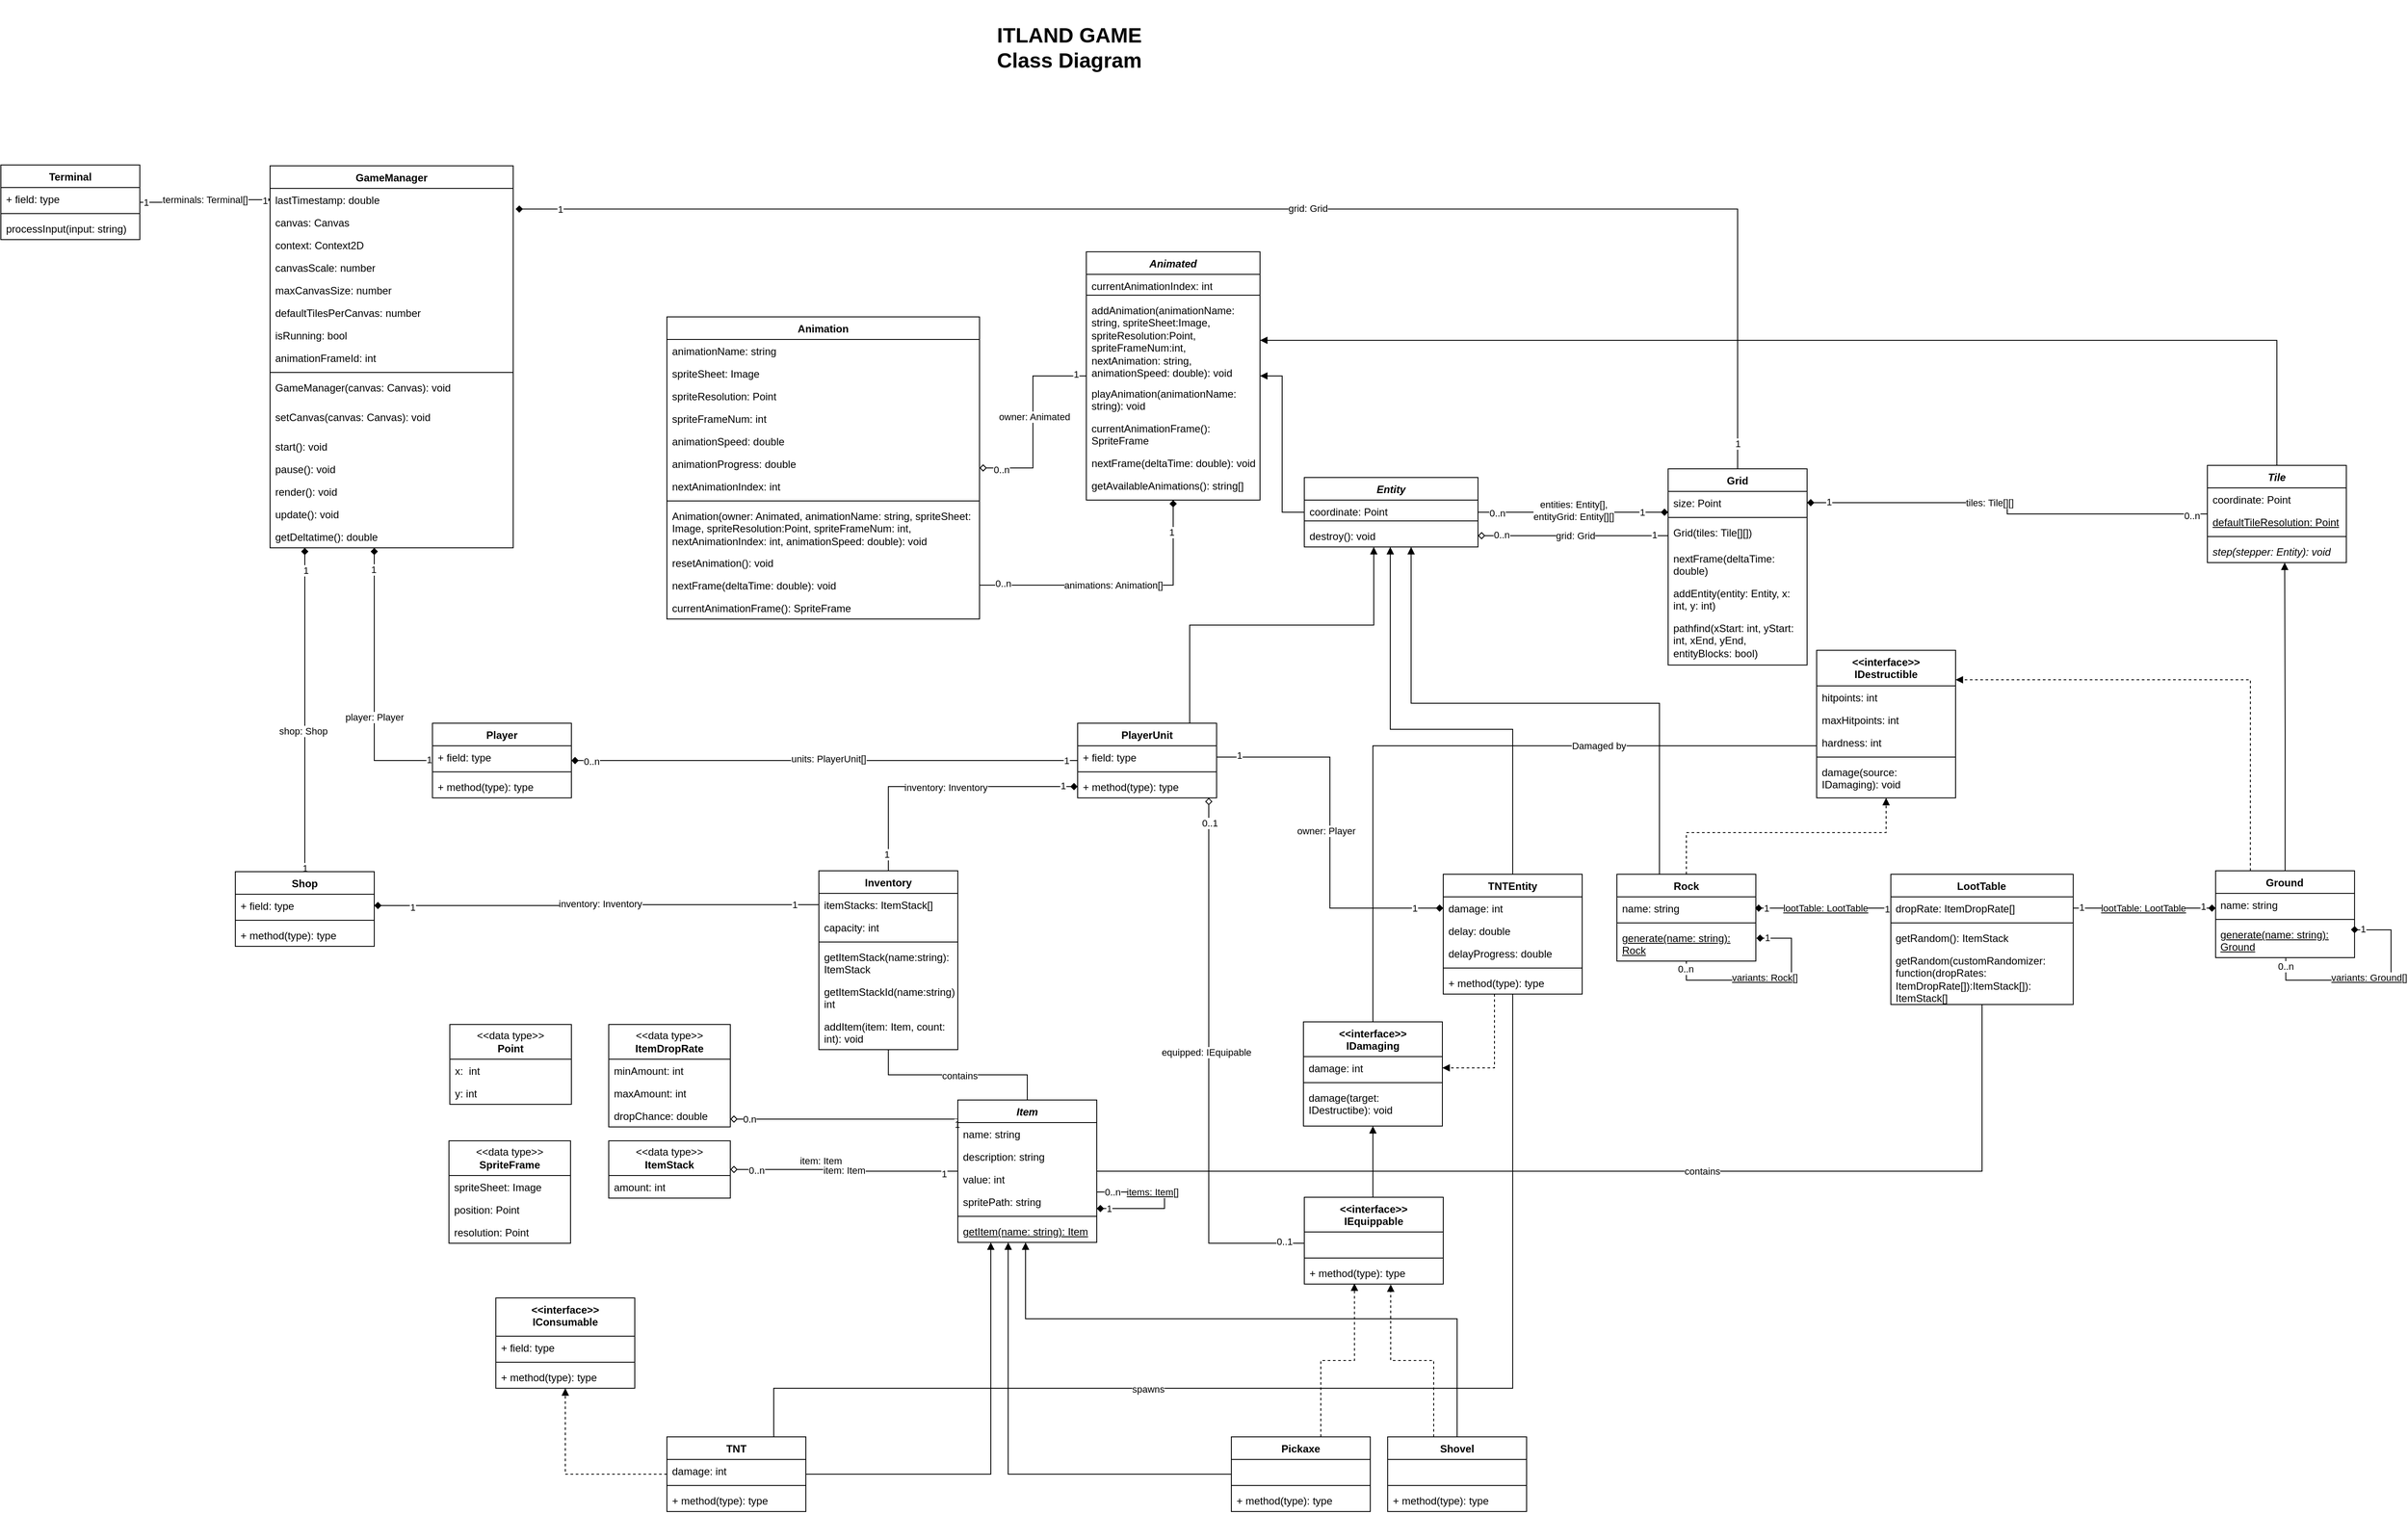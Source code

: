<mxfile version="21.6.5" type="device">
  <diagram id="C5RBs43oDa-KdzZeNtuy" name="Page-1">
    <mxGraphModel dx="2509" dy="2203" grid="1" gridSize="10" guides="1" tooltips="1" connect="1" arrows="1" fold="1" page="1" pageScale="1" pageWidth="827" pageHeight="1169" math="0" shadow="0">
      <root>
        <mxCell id="WIyWlLk6GJQsqaUBKTNV-0" />
        <mxCell id="WIyWlLk6GJQsqaUBKTNV-1" parent="WIyWlLk6GJQsqaUBKTNV-0" />
        <mxCell id="rZjegIty8my_3wip-gkH-140" style="edgeStyle=orthogonalEdgeStyle;rounded=0;orthogonalLoop=1;jettySize=auto;html=1;endArrow=diamond;endFill=1;entryX=1.01;entryY=0.915;entryDx=0;entryDy=0;entryPerimeter=0;" parent="WIyWlLk6GJQsqaUBKTNV-1" source="rZjegIty8my_3wip-gkH-7" target="rZjegIty8my_3wip-gkH-136" edge="1">
          <mxGeometry relative="1" as="geometry" />
        </mxCell>
        <mxCell id="rZjegIty8my_3wip-gkH-207" value="1" style="edgeLabel;html=1;align=center;verticalAlign=middle;resizable=0;points=[];" parent="rZjegIty8my_3wip-gkH-140" vertex="1" connectable="0">
          <mxGeometry x="0.94" relative="1" as="geometry">
            <mxPoint as="offset" />
          </mxGeometry>
        </mxCell>
        <mxCell id="rZjegIty8my_3wip-gkH-208" value="1" style="edgeLabel;html=1;align=center;verticalAlign=middle;resizable=0;points=[];" parent="rZjegIty8my_3wip-gkH-140" vertex="1" connectable="0">
          <mxGeometry x="-0.966" relative="1" as="geometry">
            <mxPoint as="offset" />
          </mxGeometry>
        </mxCell>
        <mxCell id="rZjegIty8my_3wip-gkH-209" value="grid: Grid" style="edgeLabel;html=1;align=center;verticalAlign=middle;resizable=0;points=[];" parent="rZjegIty8my_3wip-gkH-140" vertex="1" connectable="0">
          <mxGeometry x="-0.069" y="-1" relative="1" as="geometry">
            <mxPoint as="offset" />
          </mxGeometry>
        </mxCell>
        <mxCell id="rZjegIty8my_3wip-gkH-7" value="Grid" style="swimlane;fontStyle=1;align=center;verticalAlign=top;childLayout=stackLayout;horizontal=1;startSize=26;horizontalStack=0;resizeParent=1;resizeParentMax=0;resizeLast=0;collapsible=1;marginBottom=0;whiteSpace=wrap;html=1;" parent="WIyWlLk6GJQsqaUBKTNV-1" vertex="1">
          <mxGeometry x="990" y="-550" width="160" height="226" as="geometry" />
        </mxCell>
        <mxCell id="ATvRBIu8b1MNuLwHgkCy-0" value="size: Point" style="text;strokeColor=none;fillColor=none;align=left;verticalAlign=top;spacingLeft=4;spacingRight=4;overflow=hidden;rotatable=0;points=[[0,0.5],[1,0.5]];portConstraint=eastwest;whiteSpace=wrap;html=1;" parent="rZjegIty8my_3wip-gkH-7" vertex="1">
          <mxGeometry y="26" width="160" height="26" as="geometry" />
        </mxCell>
        <mxCell id="rZjegIty8my_3wip-gkH-9" value="" style="line;strokeWidth=1;fillColor=none;align=left;verticalAlign=middle;spacingTop=-1;spacingLeft=3;spacingRight=3;rotatable=0;labelPosition=right;points=[];portConstraint=eastwest;strokeColor=inherit;" parent="rZjegIty8my_3wip-gkH-7" vertex="1">
          <mxGeometry y="52" width="160" height="8" as="geometry" />
        </mxCell>
        <mxCell id="ATvRBIu8b1MNuLwHgkCy-12" value="Grid(tiles: Tile[][])" style="text;strokeColor=none;fillColor=none;align=left;verticalAlign=top;spacingLeft=4;spacingRight=4;overflow=hidden;rotatable=0;points=[[0,0.5],[1,0.5]];portConstraint=eastwest;whiteSpace=wrap;html=1;" parent="rZjegIty8my_3wip-gkH-7" vertex="1">
          <mxGeometry y="60" width="160" height="30" as="geometry" />
        </mxCell>
        <mxCell id="ATvRBIu8b1MNuLwHgkCy-1" value="nextFrame(deltaTime: double)" style="text;strokeColor=none;fillColor=none;align=left;verticalAlign=top;spacingLeft=4;spacingRight=4;overflow=hidden;rotatable=0;points=[[0,0.5],[1,0.5]];portConstraint=eastwest;whiteSpace=wrap;html=1;" parent="rZjegIty8my_3wip-gkH-7" vertex="1">
          <mxGeometry y="90" width="160" height="40" as="geometry" />
        </mxCell>
        <mxCell id="ATvRBIu8b1MNuLwHgkCy-5" value="addEntity(entity: Entity, x: int, y: int)" style="text;strokeColor=none;fillColor=none;align=left;verticalAlign=top;spacingLeft=4;spacingRight=4;overflow=hidden;rotatable=0;points=[[0,0.5],[1,0.5]];portConstraint=eastwest;whiteSpace=wrap;html=1;" parent="rZjegIty8my_3wip-gkH-7" vertex="1">
          <mxGeometry y="130" width="160" height="40" as="geometry" />
        </mxCell>
        <mxCell id="rZjegIty8my_3wip-gkH-10" value="pathfind(xStart: int, yStart: int, xEnd, yEnd, entityBlocks: bool)" style="text;strokeColor=none;fillColor=none;align=left;verticalAlign=top;spacingLeft=4;spacingRight=4;overflow=hidden;rotatable=0;points=[[0,0.5],[1,0.5]];portConstraint=eastwest;whiteSpace=wrap;html=1;" parent="rZjegIty8my_3wip-gkH-7" vertex="1">
          <mxGeometry y="170" width="160" height="56" as="geometry" />
        </mxCell>
        <mxCell id="rZjegIty8my_3wip-gkH-156" style="edgeStyle=orthogonalEdgeStyle;rounded=0;orthogonalLoop=1;jettySize=auto;html=1;endArrow=diamond;endFill=1;exitX=1;exitY=0.5;exitDx=0;exitDy=0;" parent="WIyWlLk6GJQsqaUBKTNV-1" source="rZjegIty8my_3wip-gkH-215" target="ATvRBIu8b1MNuLwHgkCy-133" edge="1">
          <mxGeometry relative="1" as="geometry">
            <mxPoint x="550" y="-564" as="targetPoint" />
          </mxGeometry>
        </mxCell>
        <mxCell id="rZjegIty8my_3wip-gkH-173" value="0..n" style="edgeLabel;html=1;align=center;verticalAlign=middle;resizable=0;points=[];" parent="rZjegIty8my_3wip-gkH-156" vertex="1" connectable="0">
          <mxGeometry x="-0.832" y="2" relative="1" as="geometry">
            <mxPoint as="offset" />
          </mxGeometry>
        </mxCell>
        <mxCell id="rZjegIty8my_3wip-gkH-174" value="1" style="edgeLabel;html=1;align=center;verticalAlign=middle;resizable=0;points=[];" parent="rZjegIty8my_3wip-gkH-156" vertex="1" connectable="0">
          <mxGeometry x="0.77" y="2" relative="1" as="geometry">
            <mxPoint as="offset" />
          </mxGeometry>
        </mxCell>
        <mxCell id="rZjegIty8my_3wip-gkH-184" value="animations: Animation[]" style="edgeLabel;html=1;align=center;verticalAlign=middle;resizable=0;points=[];" parent="rZjegIty8my_3wip-gkH-156" vertex="1" connectable="0">
          <mxGeometry x="-0.044" relative="1" as="geometry">
            <mxPoint as="offset" />
          </mxGeometry>
        </mxCell>
        <mxCell id="rZjegIty8my_3wip-gkH-35" value="Animation" style="swimlane;fontStyle=1;align=center;verticalAlign=top;childLayout=stackLayout;horizontal=1;startSize=26;horizontalStack=0;resizeParent=1;resizeParentMax=0;resizeLast=0;collapsible=1;marginBottom=0;whiteSpace=wrap;html=1;" parent="WIyWlLk6GJQsqaUBKTNV-1" vertex="1">
          <mxGeometry x="-163" y="-725" width="360" height="348" as="geometry">
            <mxRectangle x="-131" y="-465" width="100" height="30" as="alternateBounds" />
          </mxGeometry>
        </mxCell>
        <mxCell id="roftVuwWODX8qKFxfzQS-22" value="animationName: string" style="text;strokeColor=none;fillColor=none;align=left;verticalAlign=top;spacingLeft=4;spacingRight=4;overflow=hidden;rotatable=0;points=[[0,0.5],[1,0.5]];portConstraint=eastwest;whiteSpace=wrap;html=1;" vertex="1" parent="rZjegIty8my_3wip-gkH-35">
          <mxGeometry y="26" width="360" height="26" as="geometry" />
        </mxCell>
        <mxCell id="roftVuwWODX8qKFxfzQS-23" value="spriteSheet: Image" style="text;strokeColor=none;fillColor=none;align=left;verticalAlign=top;spacingLeft=4;spacingRight=4;overflow=hidden;rotatable=0;points=[[0,0.5],[1,0.5]];portConstraint=eastwest;whiteSpace=wrap;html=1;" vertex="1" parent="rZjegIty8my_3wip-gkH-35">
          <mxGeometry y="52" width="360" height="26" as="geometry" />
        </mxCell>
        <mxCell id="roftVuwWODX8qKFxfzQS-24" value="spriteResolution: Point" style="text;strokeColor=none;fillColor=none;align=left;verticalAlign=top;spacingLeft=4;spacingRight=4;overflow=hidden;rotatable=0;points=[[0,0.5],[1,0.5]];portConstraint=eastwest;whiteSpace=wrap;html=1;" vertex="1" parent="rZjegIty8my_3wip-gkH-35">
          <mxGeometry y="78" width="360" height="26" as="geometry" />
        </mxCell>
        <mxCell id="roftVuwWODX8qKFxfzQS-21" value="spriteFrameNum: int" style="text;strokeColor=none;fillColor=none;align=left;verticalAlign=top;spacingLeft=4;spacingRight=4;overflow=hidden;rotatable=0;points=[[0,0.5],[1,0.5]];portConstraint=eastwest;whiteSpace=wrap;html=1;" vertex="1" parent="rZjegIty8my_3wip-gkH-35">
          <mxGeometry y="104" width="360" height="26" as="geometry" />
        </mxCell>
        <mxCell id="rZjegIty8my_3wip-gkH-214" value="animationSpeed: double&lt;br&gt;" style="text;strokeColor=none;fillColor=none;align=left;verticalAlign=top;spacingLeft=4;spacingRight=4;overflow=hidden;rotatable=0;points=[[0,0.5],[1,0.5]];portConstraint=eastwest;whiteSpace=wrap;html=1;" parent="rZjegIty8my_3wip-gkH-35" vertex="1">
          <mxGeometry y="130" width="360" height="26" as="geometry" />
        </mxCell>
        <mxCell id="roftVuwWODX8qKFxfzQS-36" value="animationProgress: double" style="text;strokeColor=none;fillColor=none;align=left;verticalAlign=top;spacingLeft=4;spacingRight=4;overflow=hidden;rotatable=0;points=[[0,0.5],[1,0.5]];portConstraint=eastwest;whiteSpace=wrap;html=1;" vertex="1" parent="rZjegIty8my_3wip-gkH-35">
          <mxGeometry y="156" width="360" height="26" as="geometry" />
        </mxCell>
        <mxCell id="rZjegIty8my_3wip-gkH-213" value="nextAnimationIndex: int" style="text;strokeColor=none;fillColor=none;align=left;verticalAlign=top;spacingLeft=4;spacingRight=4;overflow=hidden;rotatable=0;points=[[0,0.5],[1,0.5]];portConstraint=eastwest;whiteSpace=wrap;html=1;" parent="rZjegIty8my_3wip-gkH-35" vertex="1">
          <mxGeometry y="182" width="360" height="26" as="geometry" />
        </mxCell>
        <mxCell id="rZjegIty8my_3wip-gkH-37" value="" style="line;strokeWidth=1;fillColor=none;align=left;verticalAlign=middle;spacingTop=-1;spacingLeft=3;spacingRight=3;rotatable=0;labelPosition=right;points=[];portConstraint=eastwest;strokeColor=inherit;" parent="rZjegIty8my_3wip-gkH-35" vertex="1">
          <mxGeometry y="208" width="360" height="8" as="geometry" />
        </mxCell>
        <mxCell id="rZjegIty8my_3wip-gkH-170" value="Animation(owner: Animated, animationName: string, spriteSheet: Image, spriteResolution:Point, spriteFrameNum: int, nextAnimationIndex: int, animationSpeed: double): void" style="text;strokeColor=none;fillColor=none;align=left;verticalAlign=top;spacingLeft=4;spacingRight=4;overflow=hidden;rotatable=0;points=[[0,0.5],[1,0.5]];portConstraint=eastwest;whiteSpace=wrap;html=1;" parent="rZjegIty8my_3wip-gkH-35" vertex="1">
          <mxGeometry y="216" width="360" height="54" as="geometry" />
        </mxCell>
        <mxCell id="rZjegIty8my_3wip-gkH-171" value="resetAnimation(): void" style="text;strokeColor=none;fillColor=none;align=left;verticalAlign=top;spacingLeft=4;spacingRight=4;overflow=hidden;rotatable=0;points=[[0,0.5],[1,0.5]];portConstraint=eastwest;whiteSpace=wrap;html=1;" parent="rZjegIty8my_3wip-gkH-35" vertex="1">
          <mxGeometry y="270" width="360" height="26" as="geometry" />
        </mxCell>
        <mxCell id="rZjegIty8my_3wip-gkH-215" value="nextFrame(deltaTime: double): void" style="text;strokeColor=none;fillColor=none;align=left;verticalAlign=top;spacingLeft=4;spacingRight=4;overflow=hidden;rotatable=0;points=[[0,0.5],[1,0.5]];portConstraint=eastwest;whiteSpace=wrap;html=1;" parent="rZjegIty8my_3wip-gkH-35" vertex="1">
          <mxGeometry y="296" width="360" height="26" as="geometry" />
        </mxCell>
        <mxCell id="rZjegIty8my_3wip-gkH-181" value="currentAnimationFrame(): SpriteFrame" style="text;strokeColor=none;fillColor=none;align=left;verticalAlign=top;spacingLeft=4;spacingRight=4;overflow=hidden;rotatable=0;points=[[0,0.5],[1,0.5]];portConstraint=eastwest;whiteSpace=wrap;html=1;" parent="rZjegIty8my_3wip-gkH-35" vertex="1">
          <mxGeometry y="322" width="360" height="26" as="geometry" />
        </mxCell>
        <mxCell id="rZjegIty8my_3wip-gkH-134" style="edgeStyle=orthogonalEdgeStyle;rounded=0;orthogonalLoop=1;jettySize=auto;html=1;endArrow=diamond;endFill=1;entryX=1;entryY=0.5;entryDx=0;entryDy=0;" parent="WIyWlLk6GJQsqaUBKTNV-1" source="ATvRBIu8b1MNuLwHgkCy-127" target="ATvRBIu8b1MNuLwHgkCy-0" edge="1">
          <mxGeometry relative="1" as="geometry">
            <mxPoint x="1611" y="-510.982" as="sourcePoint" />
            <mxPoint x="1111" y="-250" as="targetPoint" />
            <Array as="points" />
          </mxGeometry>
        </mxCell>
        <mxCell id="rZjegIty8my_3wip-gkH-186" value="tiles: Tile[][]" style="edgeLabel;html=1;align=center;verticalAlign=middle;resizable=0;points=[];" parent="rZjegIty8my_3wip-gkH-134" vertex="1" connectable="0">
          <mxGeometry x="0.116" relative="1" as="geometry">
            <mxPoint as="offset" />
          </mxGeometry>
        </mxCell>
        <mxCell id="rZjegIty8my_3wip-gkH-190" value="1" style="edgeLabel;html=1;align=center;verticalAlign=middle;resizable=0;points=[];" parent="rZjegIty8my_3wip-gkH-134" vertex="1" connectable="0">
          <mxGeometry x="0.896" y="-1" relative="1" as="geometry">
            <mxPoint as="offset" />
          </mxGeometry>
        </mxCell>
        <mxCell id="rZjegIty8my_3wip-gkH-191" value="0..n" style="edgeLabel;html=1;align=center;verticalAlign=middle;resizable=0;points=[];" parent="rZjegIty8my_3wip-gkH-134" vertex="1" connectable="0">
          <mxGeometry x="-0.923" y="2" relative="1" as="geometry">
            <mxPoint as="offset" />
          </mxGeometry>
        </mxCell>
        <mxCell id="ATvRBIu8b1MNuLwHgkCy-44" style="edgeStyle=orthogonalEdgeStyle;rounded=0;orthogonalLoop=1;jettySize=auto;html=1;exitX=0.25;exitY=0;exitDx=0;exitDy=0;dashed=1;endArrow=block;endFill=1;" parent="WIyWlLk6GJQsqaUBKTNV-1" source="rZjegIty8my_3wip-gkH-79" target="ATvRBIu8b1MNuLwHgkCy-40" edge="1">
          <mxGeometry relative="1" as="geometry">
            <Array as="points">
              <mxPoint x="1661" y="-307" />
            </Array>
          </mxGeometry>
        </mxCell>
        <mxCell id="rZjegIty8my_3wip-gkH-155" style="edgeStyle=orthogonalEdgeStyle;rounded=0;orthogonalLoop=1;jettySize=auto;html=1;endArrow=diamond;endFill=1;" parent="WIyWlLk6GJQsqaUBKTNV-1" source="rZjegIty8my_3wip-gkH-45" target="rZjegIty8my_3wip-gkH-66" edge="1">
          <mxGeometry relative="1" as="geometry" />
        </mxCell>
        <mxCell id="rZjegIty8my_3wip-gkH-175" value="1" style="edgeLabel;html=1;align=center;verticalAlign=middle;resizable=0;points=[];" parent="rZjegIty8my_3wip-gkH-155" vertex="1" connectable="0">
          <mxGeometry x="-0.878" y="2" relative="1" as="geometry">
            <mxPoint as="offset" />
          </mxGeometry>
        </mxCell>
        <mxCell id="rZjegIty8my_3wip-gkH-176" value="1" style="edgeLabel;html=1;align=center;verticalAlign=middle;resizable=0;points=[];" parent="rZjegIty8my_3wip-gkH-155" vertex="1" connectable="0">
          <mxGeometry x="0.892" y="1" relative="1" as="geometry">
            <mxPoint as="offset" />
          </mxGeometry>
        </mxCell>
        <mxCell id="rZjegIty8my_3wip-gkH-227" value="inventory: Inventory" style="edgeLabel;html=1;align=center;verticalAlign=middle;resizable=0;points=[];" parent="rZjegIty8my_3wip-gkH-155" vertex="1" connectable="0">
          <mxGeometry x="0.036" y="-1" relative="1" as="geometry">
            <mxPoint as="offset" />
          </mxGeometry>
        </mxCell>
        <mxCell id="rZjegIty8my_3wip-gkH-45" value="Inventory" style="swimlane;fontStyle=1;align=center;verticalAlign=top;childLayout=stackLayout;horizontal=1;startSize=26;horizontalStack=0;resizeParent=1;resizeParentMax=0;resizeLast=0;collapsible=1;marginBottom=0;whiteSpace=wrap;html=1;" parent="WIyWlLk6GJQsqaUBKTNV-1" vertex="1">
          <mxGeometry x="12" y="-87" width="160" height="206" as="geometry">
            <mxRectangle x="209" y="556" width="90" height="30" as="alternateBounds" />
          </mxGeometry>
        </mxCell>
        <mxCell id="rZjegIty8my_3wip-gkH-46" value="itemStacks: ItemStack[]" style="text;strokeColor=none;fillColor=none;align=left;verticalAlign=top;spacingLeft=4;spacingRight=4;overflow=hidden;rotatable=0;points=[[0,0.5],[1,0.5]];portConstraint=eastwest;whiteSpace=wrap;html=1;" parent="rZjegIty8my_3wip-gkH-45" vertex="1">
          <mxGeometry y="26" width="160" height="26" as="geometry" />
        </mxCell>
        <mxCell id="roftVuwWODX8qKFxfzQS-13" value="capacity: int" style="text;strokeColor=none;fillColor=none;align=left;verticalAlign=top;spacingLeft=4;spacingRight=4;overflow=hidden;rotatable=0;points=[[0,0.5],[1,0.5]];portConstraint=eastwest;whiteSpace=wrap;html=1;" vertex="1" parent="rZjegIty8my_3wip-gkH-45">
          <mxGeometry y="52" width="160" height="26" as="geometry" />
        </mxCell>
        <mxCell id="rZjegIty8my_3wip-gkH-47" value="" style="line;strokeWidth=1;fillColor=none;align=left;verticalAlign=middle;spacingTop=-1;spacingLeft=3;spacingRight=3;rotatable=0;labelPosition=right;points=[];portConstraint=eastwest;strokeColor=inherit;" parent="rZjegIty8my_3wip-gkH-45" vertex="1">
          <mxGeometry y="78" width="160" height="8" as="geometry" />
        </mxCell>
        <mxCell id="rZjegIty8my_3wip-gkH-48" value="getItemStack(name:string): ItemStack" style="text;strokeColor=none;fillColor=none;align=left;verticalAlign=top;spacingLeft=4;spacingRight=4;overflow=hidden;rotatable=0;points=[[0,0.5],[1,0.5]];portConstraint=eastwest;whiteSpace=wrap;html=1;" parent="rZjegIty8my_3wip-gkH-45" vertex="1">
          <mxGeometry y="86" width="160" height="40" as="geometry" />
        </mxCell>
        <mxCell id="ATvRBIu8b1MNuLwHgkCy-91" value="getItemStackId(name:string): int" style="text;strokeColor=none;fillColor=none;align=left;verticalAlign=top;spacingLeft=4;spacingRight=4;overflow=hidden;rotatable=0;points=[[0,0.5],[1,0.5]];portConstraint=eastwest;whiteSpace=wrap;html=1;" parent="rZjegIty8my_3wip-gkH-45" vertex="1">
          <mxGeometry y="126" width="160" height="40" as="geometry" />
        </mxCell>
        <mxCell id="roftVuwWODX8qKFxfzQS-14" value="addItem(item: Item, count: int): void" style="text;strokeColor=none;fillColor=none;align=left;verticalAlign=top;spacingLeft=4;spacingRight=4;overflow=hidden;rotatable=0;points=[[0,0.5],[1,0.5]];portConstraint=eastwest;whiteSpace=wrap;html=1;" vertex="1" parent="rZjegIty8my_3wip-gkH-45">
          <mxGeometry y="166" width="160" height="40" as="geometry" />
        </mxCell>
        <mxCell id="rZjegIty8my_3wip-gkH-149" style="edgeStyle=orthogonalEdgeStyle;rounded=0;orthogonalLoop=1;jettySize=auto;html=1;endArrow=none;endFill=0;" parent="WIyWlLk6GJQsqaUBKTNV-1" source="rZjegIty8my_3wip-gkH-49" target="rZjegIty8my_3wip-gkH-143" edge="1">
          <mxGeometry relative="1" as="geometry" />
        </mxCell>
        <mxCell id="rZjegIty8my_3wip-gkH-201" value="contains" style="edgeLabel;html=1;align=center;verticalAlign=middle;resizable=0;points=[];" parent="rZjegIty8my_3wip-gkH-149" vertex="1" connectable="0">
          <mxGeometry x="0.151" relative="1" as="geometry">
            <mxPoint as="offset" />
          </mxGeometry>
        </mxCell>
        <mxCell id="rZjegIty8my_3wip-gkH-153" style="edgeStyle=orthogonalEdgeStyle;rounded=0;orthogonalLoop=1;jettySize=auto;html=1;endArrow=none;endFill=0;" parent="WIyWlLk6GJQsqaUBKTNV-1" source="rZjegIty8my_3wip-gkH-49" target="rZjegIty8my_3wip-gkH-45" edge="1">
          <mxGeometry relative="1" as="geometry" />
        </mxCell>
        <mxCell id="ATvRBIu8b1MNuLwHgkCy-70" value="contains" style="edgeLabel;html=1;align=center;verticalAlign=middle;resizable=0;points=[];" parent="rZjegIty8my_3wip-gkH-153" vertex="1" connectable="0">
          <mxGeometry x="-0.015" y="1" relative="1" as="geometry">
            <mxPoint as="offset" />
          </mxGeometry>
        </mxCell>
        <mxCell id="ATvRBIu8b1MNuLwHgkCy-55" style="edgeStyle=orthogonalEdgeStyle;rounded=0;orthogonalLoop=1;jettySize=auto;html=1;entryX=1;entryY=0.5;entryDx=0;entryDy=0;endArrow=diamond;endFill=0;" parent="WIyWlLk6GJQsqaUBKTNV-1" source="rZjegIty8my_3wip-gkH-49" target="ATvRBIu8b1MNuLwHgkCy-52" edge="1">
          <mxGeometry relative="1" as="geometry" />
        </mxCell>
        <mxCell id="ATvRBIu8b1MNuLwHgkCy-56" value="0..n" style="edgeLabel;html=1;align=center;verticalAlign=middle;resizable=0;points=[];" parent="ATvRBIu8b1MNuLwHgkCy-55" vertex="1" connectable="0">
          <mxGeometry x="0.882" y="1" relative="1" as="geometry">
            <mxPoint x="14" as="offset" />
          </mxGeometry>
        </mxCell>
        <mxCell id="ATvRBIu8b1MNuLwHgkCy-57" value="1" style="edgeLabel;html=1;align=center;verticalAlign=middle;resizable=0;points=[];" parent="ATvRBIu8b1MNuLwHgkCy-55" vertex="1" connectable="0">
          <mxGeometry x="-0.876" y="3" relative="1" as="geometry">
            <mxPoint as="offset" />
          </mxGeometry>
        </mxCell>
        <mxCell id="ATvRBIu8b1MNuLwHgkCy-59" value="item: Item" style="edgeLabel;html=1;align=center;verticalAlign=middle;resizable=0;points=[];" parent="ATvRBIu8b1MNuLwHgkCy-55" vertex="1" connectable="0">
          <mxGeometry x="0.005" y="1" relative="1" as="geometry">
            <mxPoint x="1" as="offset" />
          </mxGeometry>
        </mxCell>
        <mxCell id="ATvRBIu8b1MNuLwHgkCy-63" style="edgeStyle=orthogonalEdgeStyle;rounded=0;orthogonalLoop=1;jettySize=auto;html=1;exitX=0;exitY=0.25;exitDx=0;exitDy=0;endArrow=diamond;endFill=0;" parent="WIyWlLk6GJQsqaUBKTNV-1" source="rZjegIty8my_3wip-gkH-49" target="ATvRBIu8b1MNuLwHgkCy-61" edge="1">
          <mxGeometry relative="1" as="geometry">
            <mxPoint x="-70" y="93" as="targetPoint" />
            <Array as="points">
              <mxPoint x="172" y="199" />
            </Array>
          </mxGeometry>
        </mxCell>
        <mxCell id="ATvRBIu8b1MNuLwHgkCy-64" value="1" style="edgeLabel;html=1;align=center;verticalAlign=middle;resizable=0;points=[];" parent="ATvRBIu8b1MNuLwHgkCy-63" vertex="1" connectable="0">
          <mxGeometry x="-0.907" y="1" relative="1" as="geometry">
            <mxPoint as="offset" />
          </mxGeometry>
        </mxCell>
        <mxCell id="ATvRBIu8b1MNuLwHgkCy-65" value="0.n" style="edgeLabel;html=1;align=center;verticalAlign=middle;resizable=0;points=[];" parent="ATvRBIu8b1MNuLwHgkCy-63" vertex="1" connectable="0">
          <mxGeometry x="0.844" relative="1" as="geometry">
            <mxPoint as="offset" />
          </mxGeometry>
        </mxCell>
        <mxCell id="ATvRBIu8b1MNuLwHgkCy-66" value="item: Item" style="edgeLabel;html=1;align=center;verticalAlign=middle;resizable=0;points=[];" parent="ATvRBIu8b1MNuLwHgkCy-63" vertex="1" connectable="0">
          <mxGeometry x="0.259" y="-1" relative="1" as="geometry">
            <mxPoint y="49" as="offset" />
          </mxGeometry>
        </mxCell>
        <mxCell id="rZjegIty8my_3wip-gkH-49" value="&lt;i&gt;Item&lt;/i&gt;" style="swimlane;fontStyle=1;align=center;verticalAlign=top;childLayout=stackLayout;horizontal=1;startSize=26;horizontalStack=0;resizeParent=1;resizeParentMax=0;resizeLast=0;collapsible=1;marginBottom=0;whiteSpace=wrap;html=1;" parent="WIyWlLk6GJQsqaUBKTNV-1" vertex="1">
          <mxGeometry x="172" y="177" width="160" height="164" as="geometry">
            <mxRectangle x="172" y="384" width="70" height="30" as="alternateBounds" />
          </mxGeometry>
        </mxCell>
        <mxCell id="rZjegIty8my_3wip-gkH-50" value="name: string" style="text;strokeColor=none;fillColor=none;align=left;verticalAlign=top;spacingLeft=4;spacingRight=4;overflow=hidden;rotatable=0;points=[[0,0.5],[1,0.5]];portConstraint=eastwest;whiteSpace=wrap;html=1;" parent="rZjegIty8my_3wip-gkH-49" vertex="1">
          <mxGeometry y="26" width="160" height="26" as="geometry" />
        </mxCell>
        <mxCell id="ATvRBIu8b1MNuLwHgkCy-75" value="description: string" style="text;strokeColor=none;fillColor=none;align=left;verticalAlign=top;spacingLeft=4;spacingRight=4;overflow=hidden;rotatable=0;points=[[0,0.5],[1,0.5]];portConstraint=eastwest;whiteSpace=wrap;html=1;" parent="rZjegIty8my_3wip-gkH-49" vertex="1">
          <mxGeometry y="52" width="160" height="26" as="geometry" />
        </mxCell>
        <mxCell id="ATvRBIu8b1MNuLwHgkCy-76" value="value: int" style="text;strokeColor=none;fillColor=none;align=left;verticalAlign=top;spacingLeft=4;spacingRight=4;overflow=hidden;rotatable=0;points=[[0,0.5],[1,0.5]];portConstraint=eastwest;whiteSpace=wrap;html=1;" parent="rZjegIty8my_3wip-gkH-49" vertex="1">
          <mxGeometry y="78" width="160" height="26" as="geometry" />
        </mxCell>
        <mxCell id="ATvRBIu8b1MNuLwHgkCy-84" value="spritePath: string" style="text;strokeColor=none;fillColor=none;align=left;verticalAlign=top;spacingLeft=4;spacingRight=4;overflow=hidden;rotatable=0;points=[[0,0.5],[1,0.5]];portConstraint=eastwest;whiteSpace=wrap;html=1;" parent="rZjegIty8my_3wip-gkH-49" vertex="1">
          <mxGeometry y="104" width="160" height="26" as="geometry" />
        </mxCell>
        <mxCell id="rZjegIty8my_3wip-gkH-51" value="" style="line;strokeWidth=1;fillColor=none;align=left;verticalAlign=middle;spacingTop=-1;spacingLeft=3;spacingRight=3;rotatable=0;labelPosition=right;points=[];portConstraint=eastwest;strokeColor=inherit;" parent="rZjegIty8my_3wip-gkH-49" vertex="1">
          <mxGeometry y="130" width="160" height="8" as="geometry" />
        </mxCell>
        <mxCell id="rZjegIty8my_3wip-gkH-52" value="&lt;u&gt;getItem(name: string): Item&lt;/u&gt;" style="text;strokeColor=none;fillColor=none;align=left;verticalAlign=top;spacingLeft=4;spacingRight=4;overflow=hidden;rotatable=0;points=[[0,0.5],[1,0.5]];portConstraint=eastwest;whiteSpace=wrap;html=1;" parent="rZjegIty8my_3wip-gkH-49" vertex="1">
          <mxGeometry y="138" width="160" height="26" as="geometry" />
        </mxCell>
        <mxCell id="rZjegIty8my_3wip-gkH-133" style="edgeStyle=orthogonalEdgeStyle;rounded=0;orthogonalLoop=1;jettySize=auto;html=1;endArrow=diamond;endFill=1;" parent="WIyWlLk6GJQsqaUBKTNV-1" source="ATvRBIu8b1MNuLwHgkCy-24" target="rZjegIty8my_3wip-gkH-7" edge="1">
          <mxGeometry relative="1" as="geometry">
            <mxPoint x="751" y="-510.957" as="sourcePoint" />
            <mxPoint x="970.12" y="-499.326" as="targetPoint" />
            <Array as="points">
              <mxPoint x="930" y="-500" />
              <mxPoint x="930" y="-500" />
            </Array>
          </mxGeometry>
        </mxCell>
        <mxCell id="rZjegIty8my_3wip-gkH-185" value="entities: Entity[],&lt;br&gt;entityGrid: Entity[][]" style="edgeLabel;html=1;align=center;verticalAlign=middle;resizable=0;points=[];" parent="rZjegIty8my_3wip-gkH-133" vertex="1" connectable="0">
          <mxGeometry x="0.017" y="2" relative="1" as="geometry">
            <mxPoint x="-2" as="offset" />
          </mxGeometry>
        </mxCell>
        <mxCell id="rZjegIty8my_3wip-gkH-188" value="1" style="edgeLabel;html=1;align=center;verticalAlign=middle;resizable=0;points=[];" parent="rZjegIty8my_3wip-gkH-133" vertex="1" connectable="0">
          <mxGeometry x="0.863" y="-3" relative="1" as="geometry">
            <mxPoint x="-15" y="-3" as="offset" />
          </mxGeometry>
        </mxCell>
        <mxCell id="rZjegIty8my_3wip-gkH-189" value="0..n" style="edgeLabel;html=1;align=center;verticalAlign=middle;resizable=0;points=[];" parent="rZjegIty8my_3wip-gkH-133" vertex="1" connectable="0">
          <mxGeometry x="-0.871" y="-2" relative="1" as="geometry">
            <mxPoint x="8" y="-1" as="offset" />
          </mxGeometry>
        </mxCell>
        <mxCell id="rZjegIty8my_3wip-gkH-151" style="edgeStyle=orthogonalEdgeStyle;rounded=0;orthogonalLoop=1;jettySize=auto;html=1;endArrow=block;endFill=1;" parent="WIyWlLk6GJQsqaUBKTNV-1" source="rZjegIty8my_3wip-gkH-63" target="ATvRBIu8b1MNuLwHgkCy-24" edge="1">
          <mxGeometry relative="1" as="geometry">
            <Array as="points">
              <mxPoint x="439" y="-370" />
              <mxPoint x="651" y="-370" />
            </Array>
            <mxPoint x="660" y="-370" as="targetPoint" />
          </mxGeometry>
        </mxCell>
        <mxCell id="roftVuwWODX8qKFxfzQS-5" style="edgeStyle=orthogonalEdgeStyle;rounded=0;orthogonalLoop=1;jettySize=auto;html=1;endArrow=diamond;endFill=1;" edge="1" parent="WIyWlLk6GJQsqaUBKTNV-1" source="rZjegIty8my_3wip-gkH-63" target="roftVuwWODX8qKFxfzQS-0">
          <mxGeometry relative="1" as="geometry" />
        </mxCell>
        <mxCell id="roftVuwWODX8qKFxfzQS-6" value="0..n" style="edgeLabel;html=1;align=center;verticalAlign=middle;resizable=0;points=[];" vertex="1" connectable="0" parent="roftVuwWODX8qKFxfzQS-5">
          <mxGeometry x="0.923" y="1" relative="1" as="geometry">
            <mxPoint as="offset" />
          </mxGeometry>
        </mxCell>
        <mxCell id="roftVuwWODX8qKFxfzQS-7" value="1" style="edgeLabel;html=1;align=center;verticalAlign=middle;resizable=0;points=[];" vertex="1" connectable="0" parent="roftVuwWODX8qKFxfzQS-5">
          <mxGeometry x="-0.953" relative="1" as="geometry">
            <mxPoint as="offset" />
          </mxGeometry>
        </mxCell>
        <mxCell id="roftVuwWODX8qKFxfzQS-8" value="units: PlayerUnit[]" style="edgeLabel;html=1;align=center;verticalAlign=middle;resizable=0;points=[];" vertex="1" connectable="0" parent="roftVuwWODX8qKFxfzQS-5">
          <mxGeometry x="-0.013" y="-2" relative="1" as="geometry">
            <mxPoint as="offset" />
          </mxGeometry>
        </mxCell>
        <mxCell id="rZjegIty8my_3wip-gkH-63" value="PlayerUnit" style="swimlane;fontStyle=1;align=center;verticalAlign=top;childLayout=stackLayout;horizontal=1;startSize=26;horizontalStack=0;resizeParent=1;resizeParentMax=0;resizeLast=0;collapsible=1;marginBottom=0;whiteSpace=wrap;html=1;" parent="WIyWlLk6GJQsqaUBKTNV-1" vertex="1">
          <mxGeometry x="310" y="-257" width="160" height="86" as="geometry">
            <mxRectangle x="400" y="392" width="80" height="30" as="alternateBounds" />
          </mxGeometry>
        </mxCell>
        <mxCell id="rZjegIty8my_3wip-gkH-64" value="+ field: type" style="text;strokeColor=none;fillColor=none;align=left;verticalAlign=top;spacingLeft=4;spacingRight=4;overflow=hidden;rotatable=0;points=[[0,0.5],[1,0.5]];portConstraint=eastwest;whiteSpace=wrap;html=1;" parent="rZjegIty8my_3wip-gkH-63" vertex="1">
          <mxGeometry y="26" width="160" height="26" as="geometry" />
        </mxCell>
        <mxCell id="rZjegIty8my_3wip-gkH-65" value="" style="line;strokeWidth=1;fillColor=none;align=left;verticalAlign=middle;spacingTop=-1;spacingLeft=3;spacingRight=3;rotatable=0;labelPosition=right;points=[];portConstraint=eastwest;strokeColor=inherit;" parent="rZjegIty8my_3wip-gkH-63" vertex="1">
          <mxGeometry y="52" width="160" height="8" as="geometry" />
        </mxCell>
        <mxCell id="rZjegIty8my_3wip-gkH-66" value="+ method(type): type" style="text;strokeColor=none;fillColor=none;align=left;verticalAlign=top;spacingLeft=4;spacingRight=4;overflow=hidden;rotatable=0;points=[[0,0.5],[1,0.5]];portConstraint=eastwest;whiteSpace=wrap;html=1;" parent="rZjegIty8my_3wip-gkH-63" vertex="1">
          <mxGeometry y="60" width="160" height="26" as="geometry" />
        </mxCell>
        <mxCell id="rZjegIty8my_3wip-gkH-152" style="edgeStyle=orthogonalEdgeStyle;rounded=0;orthogonalLoop=1;jettySize=auto;html=1;endArrow=block;endFill=1;" parent="WIyWlLk6GJQsqaUBKTNV-1" source="rZjegIty8my_3wip-gkH-74" target="ATvRBIu8b1MNuLwHgkCy-24" edge="1">
          <mxGeometry relative="1" as="geometry">
            <mxPoint x="669.8" y="-550.15" as="targetPoint" />
            <Array as="points">
              <mxPoint x="811" y="-250" />
              <mxPoint x="670" y="-250" />
            </Array>
          </mxGeometry>
        </mxCell>
        <mxCell id="ATvRBIu8b1MNuLwHgkCy-145" style="edgeStyle=orthogonalEdgeStyle;rounded=0;orthogonalLoop=1;jettySize=auto;html=1;entryX=1;entryY=0.5;entryDx=0;entryDy=0;dashed=1;endArrow=block;endFill=1;" parent="WIyWlLk6GJQsqaUBKTNV-1" source="rZjegIty8my_3wip-gkH-74" target="ATvRBIu8b1MNuLwHgkCy-119" edge="1">
          <mxGeometry relative="1" as="geometry">
            <Array as="points">
              <mxPoint x="790" y="140" />
            </Array>
          </mxGeometry>
        </mxCell>
        <mxCell id="rZjegIty8my_3wip-gkH-74" value="TNTEntity&lt;br&gt;" style="swimlane;fontStyle=1;align=center;verticalAlign=top;childLayout=stackLayout;horizontal=1;startSize=26;horizontalStack=0;resizeParent=1;resizeParentMax=0;resizeLast=0;collapsible=1;marginBottom=0;whiteSpace=wrap;html=1;" parent="WIyWlLk6GJQsqaUBKTNV-1" vertex="1">
          <mxGeometry x="731" y="-83" width="160" height="138" as="geometry" />
        </mxCell>
        <mxCell id="rZjegIty8my_3wip-gkH-75" value="damage: int" style="text;strokeColor=none;fillColor=none;align=left;verticalAlign=top;spacingLeft=4;spacingRight=4;overflow=hidden;rotatable=0;points=[[0,0.5],[1,0.5]];portConstraint=eastwest;whiteSpace=wrap;html=1;" parent="rZjegIty8my_3wip-gkH-74" vertex="1">
          <mxGeometry y="26" width="160" height="26" as="geometry" />
        </mxCell>
        <mxCell id="ATvRBIu8b1MNuLwHgkCy-110" value="delay: double" style="text;strokeColor=none;fillColor=none;align=left;verticalAlign=top;spacingLeft=4;spacingRight=4;overflow=hidden;rotatable=0;points=[[0,0.5],[1,0.5]];portConstraint=eastwest;whiteSpace=wrap;html=1;" parent="rZjegIty8my_3wip-gkH-74" vertex="1">
          <mxGeometry y="52" width="160" height="26" as="geometry" />
        </mxCell>
        <mxCell id="ATvRBIu8b1MNuLwHgkCy-92" value="delayProgress: double" style="text;strokeColor=none;fillColor=none;align=left;verticalAlign=top;spacingLeft=4;spacingRight=4;overflow=hidden;rotatable=0;points=[[0,0.5],[1,0.5]];portConstraint=eastwest;whiteSpace=wrap;html=1;" parent="rZjegIty8my_3wip-gkH-74" vertex="1">
          <mxGeometry y="78" width="160" height="26" as="geometry" />
        </mxCell>
        <mxCell id="rZjegIty8my_3wip-gkH-76" value="" style="line;strokeWidth=1;fillColor=none;align=left;verticalAlign=middle;spacingTop=-1;spacingLeft=3;spacingRight=3;rotatable=0;labelPosition=right;points=[];portConstraint=eastwest;strokeColor=inherit;" parent="rZjegIty8my_3wip-gkH-74" vertex="1">
          <mxGeometry y="104" width="160" height="8" as="geometry" />
        </mxCell>
        <mxCell id="rZjegIty8my_3wip-gkH-77" value="+ method(type): type" style="text;strokeColor=none;fillColor=none;align=left;verticalAlign=top;spacingLeft=4;spacingRight=4;overflow=hidden;rotatable=0;points=[[0,0.5],[1,0.5]];portConstraint=eastwest;whiteSpace=wrap;html=1;" parent="rZjegIty8my_3wip-gkH-74" vertex="1">
          <mxGeometry y="112" width="160" height="26" as="geometry" />
        </mxCell>
        <mxCell id="rZjegIty8my_3wip-gkH-89" style="edgeStyle=orthogonalEdgeStyle;rounded=0;orthogonalLoop=1;jettySize=auto;html=1;exitX=0.5;exitY=0;exitDx=0;exitDy=0;endArrow=block;endFill=1;" parent="WIyWlLk6GJQsqaUBKTNV-1" source="rZjegIty8my_3wip-gkH-79" target="ATvRBIu8b1MNuLwHgkCy-127" edge="1">
          <mxGeometry relative="1" as="geometry">
            <mxPoint x="1700" y="-634" as="targetPoint" />
            <Array as="points">
              <mxPoint x="1700" y="-246" />
              <mxPoint x="1700" y="-246" />
            </Array>
          </mxGeometry>
        </mxCell>
        <mxCell id="rZjegIty8my_3wip-gkH-79" value="Ground" style="swimlane;fontStyle=1;align=center;verticalAlign=top;childLayout=stackLayout;horizontal=1;startSize=26;horizontalStack=0;resizeParent=1;resizeParentMax=0;resizeLast=0;collapsible=1;marginBottom=0;whiteSpace=wrap;html=1;" parent="WIyWlLk6GJQsqaUBKTNV-1" vertex="1">
          <mxGeometry x="1620.45" y="-87" width="160" height="100" as="geometry" />
        </mxCell>
        <mxCell id="rZjegIty8my_3wip-gkH-80" value="name: string" style="text;strokeColor=none;fillColor=none;align=left;verticalAlign=top;spacingLeft=4;spacingRight=4;overflow=hidden;rotatable=0;points=[[0,0.5],[1,0.5]];portConstraint=eastwest;whiteSpace=wrap;html=1;" parent="rZjegIty8my_3wip-gkH-79" vertex="1">
          <mxGeometry y="26" width="160" height="26" as="geometry" />
        </mxCell>
        <mxCell id="rZjegIty8my_3wip-gkH-81" value="" style="line;strokeWidth=1;fillColor=none;align=left;verticalAlign=middle;spacingTop=-1;spacingLeft=3;spacingRight=3;rotatable=0;labelPosition=right;points=[];portConstraint=eastwest;strokeColor=inherit;" parent="rZjegIty8my_3wip-gkH-79" vertex="1">
          <mxGeometry y="52" width="160" height="8" as="geometry" />
        </mxCell>
        <mxCell id="rZjegIty8my_3wip-gkH-82" value="&lt;u&gt;generate(name: string): Ground&lt;/u&gt;" style="text;strokeColor=none;fillColor=none;align=left;verticalAlign=top;spacingLeft=4;spacingRight=4;overflow=hidden;rotatable=0;points=[[0,0.5],[1,0.5]];portConstraint=eastwest;whiteSpace=wrap;html=1;" parent="rZjegIty8my_3wip-gkH-79" vertex="1">
          <mxGeometry y="60" width="160" height="40" as="geometry" />
        </mxCell>
        <mxCell id="ATvRBIu8b1MNuLwHgkCy-99" style="edgeStyle=orthogonalEdgeStyle;rounded=0;orthogonalLoop=1;jettySize=auto;html=1;entryX=1;entryY=0.3;entryDx=0;entryDy=0;endArrow=diamond;endFill=1;entryPerimeter=0;exitX=0.505;exitY=1.017;exitDx=0;exitDy=0;exitPerimeter=0;" parent="rZjegIty8my_3wip-gkH-79" source="rZjegIty8my_3wip-gkH-82" target="rZjegIty8my_3wip-gkH-82" edge="1">
          <mxGeometry relative="1" as="geometry">
            <mxPoint x="80.55" y="94.04" as="sourcePoint" />
            <mxPoint x="161.55" y="68.04" as="targetPoint" />
            <Array as="points">
              <mxPoint x="81" y="126" />
              <mxPoint x="202" y="126" />
              <mxPoint x="202" y="68" />
              <mxPoint x="160" y="68" />
            </Array>
          </mxGeometry>
        </mxCell>
        <mxCell id="ATvRBIu8b1MNuLwHgkCy-100" value="0..n" style="edgeLabel;html=1;align=center;verticalAlign=middle;resizable=0;points=[];" parent="ATvRBIu8b1MNuLwHgkCy-99" vertex="1" connectable="0">
          <mxGeometry x="-0.924" y="-1" relative="1" as="geometry">
            <mxPoint as="offset" />
          </mxGeometry>
        </mxCell>
        <mxCell id="ATvRBIu8b1MNuLwHgkCy-101" value="1" style="edgeLabel;html=1;align=center;verticalAlign=middle;resizable=0;points=[];" parent="ATvRBIu8b1MNuLwHgkCy-99" vertex="1" connectable="0">
          <mxGeometry x="0.893" y="-1" relative="1" as="geometry">
            <mxPoint as="offset" />
          </mxGeometry>
        </mxCell>
        <mxCell id="ATvRBIu8b1MNuLwHgkCy-102" value="&lt;u&gt;variants: Ground[]&lt;/u&gt;" style="edgeLabel;html=1;align=center;verticalAlign=middle;resizable=0;points=[];" parent="ATvRBIu8b1MNuLwHgkCy-99" vertex="1" connectable="0">
          <mxGeometry x="-0.034" y="3" relative="1" as="geometry">
            <mxPoint as="offset" />
          </mxGeometry>
        </mxCell>
        <mxCell id="ATvRBIu8b1MNuLwHgkCy-45" style="edgeStyle=orthogonalEdgeStyle;rounded=0;orthogonalLoop=1;jettySize=auto;html=1;dashed=1;endArrow=block;endFill=1;" parent="WIyWlLk6GJQsqaUBKTNV-1" source="rZjegIty8my_3wip-gkH-84" target="ATvRBIu8b1MNuLwHgkCy-40" edge="1">
          <mxGeometry relative="1" as="geometry">
            <Array as="points">
              <mxPoint x="1011" y="-131" />
              <mxPoint x="1241" y="-131" />
            </Array>
          </mxGeometry>
        </mxCell>
        <mxCell id="ATvRBIu8b1MNuLwHgkCy-115" style="edgeStyle=orthogonalEdgeStyle;rounded=0;orthogonalLoop=1;jettySize=auto;html=1;endArrow=block;endFill=1;" parent="WIyWlLk6GJQsqaUBKTNV-1" source="rZjegIty8my_3wip-gkH-84" target="ATvRBIu8b1MNuLwHgkCy-24" edge="1">
          <mxGeometry relative="1" as="geometry">
            <mxPoint x="694" y="-550.57" as="targetPoint" />
            <Array as="points">
              <mxPoint x="980" y="-280" />
              <mxPoint x="694" y="-280" />
            </Array>
          </mxGeometry>
        </mxCell>
        <mxCell id="rZjegIty8my_3wip-gkH-84" value="Rock" style="swimlane;fontStyle=1;align=center;verticalAlign=top;childLayout=stackLayout;horizontal=1;startSize=26;horizontalStack=0;resizeParent=1;resizeParentMax=0;resizeLast=0;collapsible=1;marginBottom=0;whiteSpace=wrap;html=1;" parent="WIyWlLk6GJQsqaUBKTNV-1" vertex="1">
          <mxGeometry x="931" y="-83" width="160" height="100" as="geometry" />
        </mxCell>
        <mxCell id="rZjegIty8my_3wip-gkH-85" value="name: string" style="text;strokeColor=none;fillColor=none;align=left;verticalAlign=top;spacingLeft=4;spacingRight=4;overflow=hidden;rotatable=0;points=[[0,0.5],[1,0.5]];portConstraint=eastwest;whiteSpace=wrap;html=1;" parent="rZjegIty8my_3wip-gkH-84" vertex="1">
          <mxGeometry y="26" width="160" height="26" as="geometry" />
        </mxCell>
        <mxCell id="rZjegIty8my_3wip-gkH-86" value="" style="line;strokeWidth=1;fillColor=none;align=left;verticalAlign=middle;spacingTop=-1;spacingLeft=3;spacingRight=3;rotatable=0;labelPosition=right;points=[];portConstraint=eastwest;strokeColor=inherit;" parent="rZjegIty8my_3wip-gkH-84" vertex="1">
          <mxGeometry y="52" width="160" height="8" as="geometry" />
        </mxCell>
        <mxCell id="rZjegIty8my_3wip-gkH-87" value="&lt;u&gt;generate(name: string): Rock&lt;/u&gt;" style="text;strokeColor=none;fillColor=none;align=left;verticalAlign=top;spacingLeft=4;spacingRight=4;overflow=hidden;rotatable=0;points=[[0,0.5],[1,0.5]];portConstraint=eastwest;whiteSpace=wrap;html=1;" parent="rZjegIty8my_3wip-gkH-84" vertex="1">
          <mxGeometry y="60" width="160" height="40" as="geometry" />
        </mxCell>
        <mxCell id="ATvRBIu8b1MNuLwHgkCy-95" style="edgeStyle=orthogonalEdgeStyle;rounded=0;orthogonalLoop=1;jettySize=auto;html=1;entryX=1.004;entryY=0.34;entryDx=0;entryDy=0;endArrow=diamond;endFill=1;entryPerimeter=0;" parent="rZjegIty8my_3wip-gkH-84" source="rZjegIty8my_3wip-gkH-84" target="rZjegIty8my_3wip-gkH-87" edge="1">
          <mxGeometry relative="1" as="geometry">
            <Array as="points">
              <mxPoint x="80" y="122" />
              <mxPoint x="201" y="122" />
              <mxPoint x="201" y="74" />
            </Array>
          </mxGeometry>
        </mxCell>
        <mxCell id="ATvRBIu8b1MNuLwHgkCy-96" value="0..n" style="edgeLabel;html=1;align=center;verticalAlign=middle;resizable=0;points=[];" parent="ATvRBIu8b1MNuLwHgkCy-95" vertex="1" connectable="0">
          <mxGeometry x="-0.924" y="-1" relative="1" as="geometry">
            <mxPoint as="offset" />
          </mxGeometry>
        </mxCell>
        <mxCell id="ATvRBIu8b1MNuLwHgkCy-97" value="1" style="edgeLabel;html=1;align=center;verticalAlign=middle;resizable=0;points=[];" parent="ATvRBIu8b1MNuLwHgkCy-95" vertex="1" connectable="0">
          <mxGeometry x="0.893" y="-1" relative="1" as="geometry">
            <mxPoint as="offset" />
          </mxGeometry>
        </mxCell>
        <mxCell id="ATvRBIu8b1MNuLwHgkCy-98" value="&lt;u&gt;variants: Rock[]&lt;/u&gt;" style="edgeLabel;html=1;align=center;verticalAlign=middle;resizable=0;points=[];" parent="ATvRBIu8b1MNuLwHgkCy-95" vertex="1" connectable="0">
          <mxGeometry x="-0.034" y="3" relative="1" as="geometry">
            <mxPoint as="offset" />
          </mxGeometry>
        </mxCell>
        <mxCell id="rZjegIty8my_3wip-gkH-141" style="edgeStyle=orthogonalEdgeStyle;rounded=0;orthogonalLoop=1;jettySize=auto;html=1;endArrow=diamond;endFill=1;exitX=0.5;exitY=0;exitDx=0;exitDy=0;" parent="WIyWlLk6GJQsqaUBKTNV-1" source="rZjegIty8my_3wip-gkH-100" target="rZjegIty8my_3wip-gkH-135" edge="1">
          <mxGeometry relative="1" as="geometry">
            <mxPoint x="-580" y="98" as="sourcePoint" />
            <mxPoint x="-580" y="-787" as="targetPoint" />
            <Array as="points">
              <mxPoint x="-580" y="-610" />
              <mxPoint x="-580" y="-610" />
            </Array>
          </mxGeometry>
        </mxCell>
        <mxCell id="rZjegIty8my_3wip-gkH-204" value="1" style="edgeLabel;html=1;align=center;verticalAlign=middle;resizable=0;points=[];" parent="rZjegIty8my_3wip-gkH-141" vertex="1" connectable="0">
          <mxGeometry x="0.954" y="-1" relative="1" as="geometry">
            <mxPoint y="17" as="offset" />
          </mxGeometry>
        </mxCell>
        <mxCell id="rZjegIty8my_3wip-gkH-205" value="1" style="edgeLabel;html=1;align=center;verticalAlign=middle;resizable=0;points=[];" parent="rZjegIty8my_3wip-gkH-141" vertex="1" connectable="0">
          <mxGeometry x="-0.975" y="-3" relative="1" as="geometry">
            <mxPoint x="-3" as="offset" />
          </mxGeometry>
        </mxCell>
        <mxCell id="rZjegIty8my_3wip-gkH-206" value="shop: Shop" style="edgeLabel;html=1;align=center;verticalAlign=middle;resizable=0;points=[];" parent="rZjegIty8my_3wip-gkH-141" vertex="1" connectable="0">
          <mxGeometry x="-0.129" y="2" relative="1" as="geometry">
            <mxPoint as="offset" />
          </mxGeometry>
        </mxCell>
        <mxCell id="rZjegIty8my_3wip-gkH-100" value="Shop" style="swimlane;fontStyle=1;align=center;verticalAlign=top;childLayout=stackLayout;horizontal=1;startSize=26;horizontalStack=0;resizeParent=1;resizeParentMax=0;resizeLast=0;collapsible=1;marginBottom=0;whiteSpace=wrap;html=1;" parent="WIyWlLk6GJQsqaUBKTNV-1" vertex="1">
          <mxGeometry x="-660" y="-86" width="160" height="86" as="geometry" />
        </mxCell>
        <mxCell id="rZjegIty8my_3wip-gkH-101" value="+ field: type" style="text;strokeColor=none;fillColor=none;align=left;verticalAlign=top;spacingLeft=4;spacingRight=4;overflow=hidden;rotatable=0;points=[[0,0.5],[1,0.5]];portConstraint=eastwest;whiteSpace=wrap;html=1;" parent="rZjegIty8my_3wip-gkH-100" vertex="1">
          <mxGeometry y="26" width="160" height="26" as="geometry" />
        </mxCell>
        <mxCell id="rZjegIty8my_3wip-gkH-102" value="" style="line;strokeWidth=1;fillColor=none;align=left;verticalAlign=middle;spacingTop=-1;spacingLeft=3;spacingRight=3;rotatable=0;labelPosition=right;points=[];portConstraint=eastwest;strokeColor=inherit;" parent="rZjegIty8my_3wip-gkH-100" vertex="1">
          <mxGeometry y="52" width="160" height="8" as="geometry" />
        </mxCell>
        <mxCell id="rZjegIty8my_3wip-gkH-103" value="+ method(type): type" style="text;strokeColor=none;fillColor=none;align=left;verticalAlign=top;spacingLeft=4;spacingRight=4;overflow=hidden;rotatable=0;points=[[0,0.5],[1,0.5]];portConstraint=eastwest;whiteSpace=wrap;html=1;" parent="rZjegIty8my_3wip-gkH-100" vertex="1">
          <mxGeometry y="60" width="160" height="26" as="geometry" />
        </mxCell>
        <mxCell id="rZjegIty8my_3wip-gkH-105" value="&amp;lt;&amp;lt;interface&amp;gt;&amp;gt;&lt;br&gt;IConsumable" style="swimlane;fontStyle=1;align=center;verticalAlign=top;childLayout=stackLayout;horizontal=1;startSize=44;horizontalStack=0;resizeParent=1;resizeParentMax=0;resizeLast=0;collapsible=1;marginBottom=0;whiteSpace=wrap;html=1;" parent="WIyWlLk6GJQsqaUBKTNV-1" vertex="1">
          <mxGeometry x="-360" y="405.0" width="160" height="104" as="geometry" />
        </mxCell>
        <mxCell id="rZjegIty8my_3wip-gkH-106" value="+ field: type" style="text;strokeColor=none;fillColor=none;align=left;verticalAlign=top;spacingLeft=4;spacingRight=4;overflow=hidden;rotatable=0;points=[[0,0.5],[1,0.5]];portConstraint=eastwest;whiteSpace=wrap;html=1;" parent="rZjegIty8my_3wip-gkH-105" vertex="1">
          <mxGeometry y="44" width="160" height="26" as="geometry" />
        </mxCell>
        <mxCell id="rZjegIty8my_3wip-gkH-107" value="" style="line;strokeWidth=1;fillColor=none;align=left;verticalAlign=middle;spacingTop=-1;spacingLeft=3;spacingRight=3;rotatable=0;labelPosition=right;points=[];portConstraint=eastwest;strokeColor=inherit;" parent="rZjegIty8my_3wip-gkH-105" vertex="1">
          <mxGeometry y="70" width="160" height="8" as="geometry" />
        </mxCell>
        <mxCell id="rZjegIty8my_3wip-gkH-108" value="+ method(type): type" style="text;strokeColor=none;fillColor=none;align=left;verticalAlign=top;spacingLeft=4;spacingRight=4;overflow=hidden;rotatable=0;points=[[0,0.5],[1,0.5]];portConstraint=eastwest;whiteSpace=wrap;html=1;" parent="rZjegIty8my_3wip-gkH-105" vertex="1">
          <mxGeometry y="78" width="160" height="26" as="geometry" />
        </mxCell>
        <mxCell id="rZjegIty8my_3wip-gkH-157" style="edgeStyle=orthogonalEdgeStyle;rounded=0;orthogonalLoop=1;jettySize=auto;html=1;endArrow=diamond;endFill=0;" parent="WIyWlLk6GJQsqaUBKTNV-1" source="rZjegIty8my_3wip-gkH-110" target="rZjegIty8my_3wip-gkH-63" edge="1">
          <mxGeometry relative="1" as="geometry">
            <Array as="points">
              <mxPoint x="461" y="342" />
            </Array>
            <mxPoint x="461.0" y="405.0" as="sourcePoint" />
            <mxPoint x="461.0" y="3.0" as="targetPoint" />
          </mxGeometry>
        </mxCell>
        <mxCell id="rZjegIty8my_3wip-gkH-192" value="0..1" style="edgeLabel;html=1;align=center;verticalAlign=middle;resizable=0;points=[];" parent="rZjegIty8my_3wip-gkH-157" vertex="1" connectable="0">
          <mxGeometry x="0.909" y="-1" relative="1" as="geometry">
            <mxPoint as="offset" />
          </mxGeometry>
        </mxCell>
        <mxCell id="rZjegIty8my_3wip-gkH-193" value="0..1" style="edgeLabel;html=1;align=center;verticalAlign=middle;resizable=0;points=[];" parent="rZjegIty8my_3wip-gkH-157" vertex="1" connectable="0">
          <mxGeometry x="-0.926" y="-2" relative="1" as="geometry">
            <mxPoint as="offset" />
          </mxGeometry>
        </mxCell>
        <mxCell id="rZjegIty8my_3wip-gkH-194" value="equipped: IEquipable" style="edgeLabel;html=1;align=center;verticalAlign=middle;resizable=0;points=[];" parent="rZjegIty8my_3wip-gkH-157" vertex="1" connectable="0">
          <mxGeometry x="0.061" y="3" relative="1" as="geometry">
            <mxPoint as="offset" />
          </mxGeometry>
        </mxCell>
        <mxCell id="ATvRBIu8b1MNuLwHgkCy-124" style="edgeStyle=orthogonalEdgeStyle;rounded=0;orthogonalLoop=1;jettySize=auto;html=1;endArrow=block;endFill=1;" parent="WIyWlLk6GJQsqaUBKTNV-1" source="rZjegIty8my_3wip-gkH-110" target="ATvRBIu8b1MNuLwHgkCy-118" edge="1">
          <mxGeometry relative="1" as="geometry">
            <Array as="points">
              <mxPoint x="650" y="269" />
              <mxPoint x="650" y="269" />
            </Array>
          </mxGeometry>
        </mxCell>
        <mxCell id="rZjegIty8my_3wip-gkH-110" value="&amp;lt;&amp;lt;interface&amp;gt;&amp;gt;&lt;br&gt;IEquippable" style="swimlane;fontStyle=1;align=center;verticalAlign=top;childLayout=stackLayout;horizontal=1;startSize=40;horizontalStack=0;resizeParent=1;resizeParentMax=0;resizeLast=0;collapsible=1;marginBottom=0;whiteSpace=wrap;html=1;" parent="WIyWlLk6GJQsqaUBKTNV-1" vertex="1">
          <mxGeometry x="571" y="289.0" width="160" height="100" as="geometry" />
        </mxCell>
        <mxCell id="rZjegIty8my_3wip-gkH-111" value="&amp;nbsp;" style="text;strokeColor=none;fillColor=none;align=left;verticalAlign=top;spacingLeft=4;spacingRight=4;overflow=hidden;rotatable=0;points=[[0,0.5],[1,0.5]];portConstraint=eastwest;whiteSpace=wrap;html=1;" parent="rZjegIty8my_3wip-gkH-110" vertex="1">
          <mxGeometry y="40" width="160" height="26" as="geometry" />
        </mxCell>
        <mxCell id="rZjegIty8my_3wip-gkH-112" value="" style="line;strokeWidth=1;fillColor=none;align=left;verticalAlign=middle;spacingTop=-1;spacingLeft=3;spacingRight=3;rotatable=0;labelPosition=right;points=[];portConstraint=eastwest;strokeColor=inherit;" parent="rZjegIty8my_3wip-gkH-110" vertex="1">
          <mxGeometry y="66" width="160" height="8" as="geometry" />
        </mxCell>
        <mxCell id="rZjegIty8my_3wip-gkH-113" value="+ method(type): type" style="text;strokeColor=none;fillColor=none;align=left;verticalAlign=top;spacingLeft=4;spacingRight=4;overflow=hidden;rotatable=0;points=[[0,0.5],[1,0.5]];portConstraint=eastwest;whiteSpace=wrap;html=1;" parent="rZjegIty8my_3wip-gkH-110" vertex="1">
          <mxGeometry y="74" width="160" height="26" as="geometry" />
        </mxCell>
        <mxCell id="rZjegIty8my_3wip-gkH-123" style="edgeStyle=orthogonalEdgeStyle;rounded=0;orthogonalLoop=1;jettySize=auto;html=1;endArrow=block;endFill=1;" parent="WIyWlLk6GJQsqaUBKTNV-1" source="rZjegIty8my_3wip-gkH-119" target="rZjegIty8my_3wip-gkH-49" edge="1">
          <mxGeometry relative="1" as="geometry">
            <mxPoint x="-60" y="439" as="targetPoint" />
            <Array as="points">
              <mxPoint x="210" y="608" />
            </Array>
          </mxGeometry>
        </mxCell>
        <mxCell id="ATvRBIu8b1MNuLwHgkCy-113" style="edgeStyle=orthogonalEdgeStyle;rounded=0;orthogonalLoop=1;jettySize=auto;html=1;endArrow=block;endFill=1;dashed=1;" parent="WIyWlLk6GJQsqaUBKTNV-1" source="rZjegIty8my_3wip-gkH-119" target="rZjegIty8my_3wip-gkH-105" edge="1">
          <mxGeometry relative="1" as="geometry" />
        </mxCell>
        <mxCell id="ATvRBIu8b1MNuLwHgkCy-116" style="edgeStyle=orthogonalEdgeStyle;rounded=0;orthogonalLoop=1;jettySize=auto;html=1;endArrow=none;endFill=0;" parent="WIyWlLk6GJQsqaUBKTNV-1" source="rZjegIty8my_3wip-gkH-119" target="rZjegIty8my_3wip-gkH-74" edge="1">
          <mxGeometry relative="1" as="geometry">
            <Array as="points">
              <mxPoint x="-40" y="509" />
              <mxPoint x="811" y="509" />
            </Array>
          </mxGeometry>
        </mxCell>
        <mxCell id="ATvRBIu8b1MNuLwHgkCy-117" value="spawns" style="edgeLabel;html=1;align=center;verticalAlign=middle;resizable=0;points=[];" parent="ATvRBIu8b1MNuLwHgkCy-116" vertex="1" connectable="0">
          <mxGeometry x="-0.284" y="-1" relative="1" as="geometry">
            <mxPoint as="offset" />
          </mxGeometry>
        </mxCell>
        <mxCell id="rZjegIty8my_3wip-gkH-119" value="TNT" style="swimlane;fontStyle=1;align=center;verticalAlign=top;childLayout=stackLayout;horizontal=1;startSize=26;horizontalStack=0;resizeParent=1;resizeParentMax=0;resizeLast=0;collapsible=1;marginBottom=0;whiteSpace=wrap;html=1;" parent="WIyWlLk6GJQsqaUBKTNV-1" vertex="1">
          <mxGeometry x="-163" y="565" width="160" height="86" as="geometry" />
        </mxCell>
        <mxCell id="rZjegIty8my_3wip-gkH-120" value="damage: int" style="text;strokeColor=none;fillColor=none;align=left;verticalAlign=top;spacingLeft=4;spacingRight=4;overflow=hidden;rotatable=0;points=[[0,0.5],[1,0.5]];portConstraint=eastwest;whiteSpace=wrap;html=1;" parent="rZjegIty8my_3wip-gkH-119" vertex="1">
          <mxGeometry y="26" width="160" height="26" as="geometry" />
        </mxCell>
        <mxCell id="rZjegIty8my_3wip-gkH-121" value="" style="line;strokeWidth=1;fillColor=none;align=left;verticalAlign=middle;spacingTop=-1;spacingLeft=3;spacingRight=3;rotatable=0;labelPosition=right;points=[];portConstraint=eastwest;strokeColor=inherit;" parent="rZjegIty8my_3wip-gkH-119" vertex="1">
          <mxGeometry y="52" width="160" height="8" as="geometry" />
        </mxCell>
        <mxCell id="rZjegIty8my_3wip-gkH-122" value="+ method(type): type" style="text;strokeColor=none;fillColor=none;align=left;verticalAlign=top;spacingLeft=4;spacingRight=4;overflow=hidden;rotatable=0;points=[[0,0.5],[1,0.5]];portConstraint=eastwest;whiteSpace=wrap;html=1;" parent="rZjegIty8my_3wip-gkH-119" vertex="1">
          <mxGeometry y="60" width="160" height="26" as="geometry" />
        </mxCell>
        <mxCell id="rZjegIty8my_3wip-gkH-128" style="edgeStyle=orthogonalEdgeStyle;rounded=0;orthogonalLoop=1;jettySize=auto;html=1;endArrow=block;endFill=1;" parent="WIyWlLk6GJQsqaUBKTNV-1" source="rZjegIty8my_3wip-gkH-124" target="rZjegIty8my_3wip-gkH-49" edge="1">
          <mxGeometry relative="1" as="geometry">
            <Array as="points">
              <mxPoint x="230" y="608" />
            </Array>
          </mxGeometry>
        </mxCell>
        <mxCell id="ATvRBIu8b1MNuLwHgkCy-111" style="edgeStyle=orthogonalEdgeStyle;rounded=0;orthogonalLoop=1;jettySize=auto;html=1;entryX=0.361;entryY=0.97;entryDx=0;entryDy=0;entryPerimeter=0;dashed=1;endArrow=block;endFill=1;" parent="WIyWlLk6GJQsqaUBKTNV-1" source="rZjegIty8my_3wip-gkH-124" target="rZjegIty8my_3wip-gkH-113" edge="1">
          <mxGeometry relative="1" as="geometry">
            <Array as="points">
              <mxPoint x="590" y="477" />
              <mxPoint x="629" y="477" />
            </Array>
          </mxGeometry>
        </mxCell>
        <mxCell id="rZjegIty8my_3wip-gkH-124" value="Pickaxe" style="swimlane;fontStyle=1;align=center;verticalAlign=top;childLayout=stackLayout;horizontal=1;startSize=26;horizontalStack=0;resizeParent=1;resizeParentMax=0;resizeLast=0;collapsible=1;marginBottom=0;whiteSpace=wrap;html=1;" parent="WIyWlLk6GJQsqaUBKTNV-1" vertex="1">
          <mxGeometry x="487" y="565" width="160" height="86" as="geometry" />
        </mxCell>
        <mxCell id="rZjegIty8my_3wip-gkH-125" value="&amp;nbsp;" style="text;strokeColor=none;fillColor=none;align=left;verticalAlign=top;spacingLeft=4;spacingRight=4;overflow=hidden;rotatable=0;points=[[0,0.5],[1,0.5]];portConstraint=eastwest;whiteSpace=wrap;html=1;" parent="rZjegIty8my_3wip-gkH-124" vertex="1">
          <mxGeometry y="26" width="160" height="26" as="geometry" />
        </mxCell>
        <mxCell id="rZjegIty8my_3wip-gkH-126" value="" style="line;strokeWidth=1;fillColor=none;align=left;verticalAlign=middle;spacingTop=-1;spacingLeft=3;spacingRight=3;rotatable=0;labelPosition=right;points=[];portConstraint=eastwest;strokeColor=inherit;" parent="rZjegIty8my_3wip-gkH-124" vertex="1">
          <mxGeometry y="52" width="160" height="8" as="geometry" />
        </mxCell>
        <mxCell id="rZjegIty8my_3wip-gkH-127" value="+ method(type): type" style="text;strokeColor=none;fillColor=none;align=left;verticalAlign=top;spacingLeft=4;spacingRight=4;overflow=hidden;rotatable=0;points=[[0,0.5],[1,0.5]];portConstraint=eastwest;whiteSpace=wrap;html=1;" parent="rZjegIty8my_3wip-gkH-124" vertex="1">
          <mxGeometry y="60" width="160" height="26" as="geometry" />
        </mxCell>
        <mxCell id="rZjegIty8my_3wip-gkH-135" value="GameManager" style="swimlane;fontStyle=1;align=center;verticalAlign=top;childLayout=stackLayout;horizontal=1;startSize=26;horizontalStack=0;resizeParent=1;resizeParentMax=0;resizeLast=0;collapsible=1;marginBottom=0;whiteSpace=wrap;html=1;" parent="WIyWlLk6GJQsqaUBKTNV-1" vertex="1">
          <mxGeometry x="-620" y="-899" width="280" height="440" as="geometry" />
        </mxCell>
        <mxCell id="rZjegIty8my_3wip-gkH-136" value="lastTimestamp: double" style="text;strokeColor=none;fillColor=none;align=left;verticalAlign=top;spacingLeft=4;spacingRight=4;overflow=hidden;rotatable=0;points=[[0,0.5],[1,0.5]];portConstraint=eastwest;whiteSpace=wrap;html=1;" parent="rZjegIty8my_3wip-gkH-135" vertex="1">
          <mxGeometry y="26" width="280" height="26" as="geometry" />
        </mxCell>
        <mxCell id="roftVuwWODX8qKFxfzQS-39" value="canvas: Canvas" style="text;strokeColor=none;fillColor=none;align=left;verticalAlign=top;spacingLeft=4;spacingRight=4;overflow=hidden;rotatable=0;points=[[0,0.5],[1,0.5]];portConstraint=eastwest;whiteSpace=wrap;html=1;" vertex="1" parent="rZjegIty8my_3wip-gkH-135">
          <mxGeometry y="52" width="280" height="26" as="geometry" />
        </mxCell>
        <mxCell id="roftVuwWODX8qKFxfzQS-41" value="context: Context2D" style="text;strokeColor=none;fillColor=none;align=left;verticalAlign=top;spacingLeft=4;spacingRight=4;overflow=hidden;rotatable=0;points=[[0,0.5],[1,0.5]];portConstraint=eastwest;whiteSpace=wrap;html=1;" vertex="1" parent="rZjegIty8my_3wip-gkH-135">
          <mxGeometry y="78" width="280" height="26" as="geometry" />
        </mxCell>
        <mxCell id="roftVuwWODX8qKFxfzQS-45" value="canvasScale: number" style="text;strokeColor=none;fillColor=none;align=left;verticalAlign=top;spacingLeft=4;spacingRight=4;overflow=hidden;rotatable=0;points=[[0,0.5],[1,0.5]];portConstraint=eastwest;whiteSpace=wrap;html=1;" vertex="1" parent="rZjegIty8my_3wip-gkH-135">
          <mxGeometry y="104" width="280" height="26" as="geometry" />
        </mxCell>
        <mxCell id="roftVuwWODX8qKFxfzQS-46" value="maxCanvasSize: number" style="text;strokeColor=none;fillColor=none;align=left;verticalAlign=top;spacingLeft=4;spacingRight=4;overflow=hidden;rotatable=0;points=[[0,0.5],[1,0.5]];portConstraint=eastwest;whiteSpace=wrap;html=1;" vertex="1" parent="rZjegIty8my_3wip-gkH-135">
          <mxGeometry y="130" width="280" height="26" as="geometry" />
        </mxCell>
        <mxCell id="roftVuwWODX8qKFxfzQS-47" value="defaultTilesPerCanvas: number" style="text;strokeColor=none;fillColor=none;align=left;verticalAlign=top;spacingLeft=4;spacingRight=4;overflow=hidden;rotatable=0;points=[[0,0.5],[1,0.5]];portConstraint=eastwest;whiteSpace=wrap;html=1;" vertex="1" parent="rZjegIty8my_3wip-gkH-135">
          <mxGeometry y="156" width="280" height="26" as="geometry" />
        </mxCell>
        <mxCell id="roftVuwWODX8qKFxfzQS-43" value="isRunning: bool" style="text;strokeColor=none;fillColor=none;align=left;verticalAlign=top;spacingLeft=4;spacingRight=4;overflow=hidden;rotatable=0;points=[[0,0.5],[1,0.5]];portConstraint=eastwest;whiteSpace=wrap;html=1;" vertex="1" parent="rZjegIty8my_3wip-gkH-135">
          <mxGeometry y="182" width="280" height="26" as="geometry" />
        </mxCell>
        <mxCell id="roftVuwWODX8qKFxfzQS-44" value="animationFrameId: int" style="text;strokeColor=none;fillColor=none;align=left;verticalAlign=top;spacingLeft=4;spacingRight=4;overflow=hidden;rotatable=0;points=[[0,0.5],[1,0.5]];portConstraint=eastwest;whiteSpace=wrap;html=1;" vertex="1" parent="rZjegIty8my_3wip-gkH-135">
          <mxGeometry y="208" width="280" height="26" as="geometry" />
        </mxCell>
        <mxCell id="rZjegIty8my_3wip-gkH-137" value="" style="line;strokeWidth=1;fillColor=none;align=left;verticalAlign=middle;spacingTop=-1;spacingLeft=3;spacingRight=3;rotatable=0;labelPosition=right;points=[];portConstraint=eastwest;strokeColor=inherit;" parent="rZjegIty8my_3wip-gkH-135" vertex="1">
          <mxGeometry y="234" width="280" height="8" as="geometry" />
        </mxCell>
        <mxCell id="rZjegIty8my_3wip-gkH-138" value="GameManager(canvas: Canvas): void" style="text;strokeColor=none;fillColor=none;align=left;verticalAlign=top;spacingLeft=4;spacingRight=4;overflow=hidden;rotatable=0;points=[[0,0.5],[1,0.5]];portConstraint=eastwest;whiteSpace=wrap;html=1;" parent="rZjegIty8my_3wip-gkH-135" vertex="1">
          <mxGeometry y="242" width="280" height="34" as="geometry" />
        </mxCell>
        <mxCell id="roftVuwWODX8qKFxfzQS-42" value="setCanvas(canvas: Canvas): void" style="text;strokeColor=none;fillColor=none;align=left;verticalAlign=top;spacingLeft=4;spacingRight=4;overflow=hidden;rotatable=0;points=[[0,0.5],[1,0.5]];portConstraint=eastwest;whiteSpace=wrap;html=1;" vertex="1" parent="rZjegIty8my_3wip-gkH-135">
          <mxGeometry y="276" width="280" height="34" as="geometry" />
        </mxCell>
        <mxCell id="roftVuwWODX8qKFxfzQS-40" value="start(): void" style="text;strokeColor=none;fillColor=none;align=left;verticalAlign=top;spacingLeft=4;spacingRight=4;overflow=hidden;rotatable=0;points=[[0,0.5],[1,0.5]];portConstraint=eastwest;whiteSpace=wrap;html=1;" vertex="1" parent="rZjegIty8my_3wip-gkH-135">
          <mxGeometry y="310" width="280" height="26" as="geometry" />
        </mxCell>
        <mxCell id="roftVuwWODX8qKFxfzQS-38" value="pause(): void" style="text;strokeColor=none;fillColor=none;align=left;verticalAlign=top;spacingLeft=4;spacingRight=4;overflow=hidden;rotatable=0;points=[[0,0.5],[1,0.5]];portConstraint=eastwest;whiteSpace=wrap;html=1;" vertex="1" parent="rZjegIty8my_3wip-gkH-135">
          <mxGeometry y="336" width="280" height="26" as="geometry" />
        </mxCell>
        <mxCell id="roftVuwWODX8qKFxfzQS-37" value="render(): void" style="text;strokeColor=none;fillColor=none;align=left;verticalAlign=top;spacingLeft=4;spacingRight=4;overflow=hidden;rotatable=0;points=[[0,0.5],[1,0.5]];portConstraint=eastwest;whiteSpace=wrap;html=1;" vertex="1" parent="rZjegIty8my_3wip-gkH-135">
          <mxGeometry y="362" width="280" height="26" as="geometry" />
        </mxCell>
        <mxCell id="roftVuwWODX8qKFxfzQS-15" value="update(): void" style="text;strokeColor=none;fillColor=none;align=left;verticalAlign=top;spacingLeft=4;spacingRight=4;overflow=hidden;rotatable=0;points=[[0,0.5],[1,0.5]];portConstraint=eastwest;whiteSpace=wrap;html=1;" vertex="1" parent="rZjegIty8my_3wip-gkH-135">
          <mxGeometry y="388" width="280" height="26" as="geometry" />
        </mxCell>
        <mxCell id="ATvRBIu8b1MNuLwHgkCy-94" value="getDeltatime(): double" style="text;strokeColor=none;fillColor=none;align=left;verticalAlign=top;spacingLeft=4;spacingRight=4;overflow=hidden;rotatable=0;points=[[0,0.5],[1,0.5]];portConstraint=eastwest;whiteSpace=wrap;html=1;" parent="rZjegIty8my_3wip-gkH-135" vertex="1">
          <mxGeometry y="414" width="280" height="26" as="geometry" />
        </mxCell>
        <mxCell id="rZjegIty8my_3wip-gkH-147" style="edgeStyle=orthogonalEdgeStyle;rounded=0;orthogonalLoop=1;jettySize=auto;html=1;entryX=1;entryY=0.5;entryDx=0;entryDy=0;endArrow=diamond;endFill=1;" parent="WIyWlLk6GJQsqaUBKTNV-1" source="rZjegIty8my_3wip-gkH-143" edge="1">
          <mxGeometry relative="1" as="geometry">
            <mxPoint x="1090" y="-44.0" as="targetPoint" />
            <Array as="points">
              <mxPoint x="1260" y="-44" />
            </Array>
          </mxGeometry>
        </mxCell>
        <mxCell id="rZjegIty8my_3wip-gkH-203" value="1" style="edgeLabel;html=1;align=center;verticalAlign=middle;resizable=0;points=[];" parent="rZjegIty8my_3wip-gkH-147" vertex="1" connectable="0">
          <mxGeometry x="0.927" y="-2" relative="1" as="geometry">
            <mxPoint x="7" y="2" as="offset" />
          </mxGeometry>
        </mxCell>
        <mxCell id="rZjegIty8my_3wip-gkH-210" value="&lt;u&gt;lootTable: LootTable&lt;/u&gt;" style="edgeLabel;html=1;align=center;verticalAlign=middle;resizable=0;points=[];" parent="rZjegIty8my_3wip-gkH-147" vertex="1" connectable="0">
          <mxGeometry x="-0.109" relative="1" as="geometry">
            <mxPoint x="-6" as="offset" />
          </mxGeometry>
        </mxCell>
        <mxCell id="ATvRBIu8b1MNuLwHgkCy-78" value="1" style="edgeLabel;html=1;align=center;verticalAlign=middle;resizable=0;points=[];" parent="rZjegIty8my_3wip-gkH-147" vertex="1" connectable="0">
          <mxGeometry x="-0.935" y="1" relative="1" as="geometry">
            <mxPoint as="offset" />
          </mxGeometry>
        </mxCell>
        <mxCell id="ATvRBIu8b1MNuLwHgkCy-48" style="edgeStyle=orthogonalEdgeStyle;rounded=0;orthogonalLoop=1;jettySize=auto;html=1;endArrow=diamond;endFill=1;exitX=1;exitY=0.5;exitDx=0;exitDy=0;" parent="WIyWlLk6GJQsqaUBKTNV-1" source="rZjegIty8my_3wip-gkH-144" target="rZjegIty8my_3wip-gkH-79" edge="1">
          <mxGeometry relative="1" as="geometry">
            <Array as="points">
              <mxPoint x="1621" y="-44.29" />
              <mxPoint x="1621" y="-44.29" />
            </Array>
          </mxGeometry>
        </mxCell>
        <mxCell id="ATvRBIu8b1MNuLwHgkCy-49" value="&lt;u&gt;lootTable: LootTable&lt;/u&gt;" style="edgeLabel;html=1;align=center;verticalAlign=middle;resizable=0;points=[];" parent="ATvRBIu8b1MNuLwHgkCy-48" vertex="1" connectable="0">
          <mxGeometry x="0.006" y="6" relative="1" as="geometry">
            <mxPoint x="-2" y="6" as="offset" />
          </mxGeometry>
        </mxCell>
        <mxCell id="ATvRBIu8b1MNuLwHgkCy-50" value="1" style="edgeLabel;html=1;align=center;verticalAlign=middle;resizable=0;points=[];" parent="ATvRBIu8b1MNuLwHgkCy-48" vertex="1" connectable="0">
          <mxGeometry x="0.945" y="2" relative="1" as="geometry">
            <mxPoint x="-10" as="offset" />
          </mxGeometry>
        </mxCell>
        <mxCell id="ATvRBIu8b1MNuLwHgkCy-51" value="1" style="edgeLabel;html=1;align=center;verticalAlign=middle;resizable=0;points=[];" parent="ATvRBIu8b1MNuLwHgkCy-48" vertex="1" connectable="0">
          <mxGeometry x="-0.737" y="1" relative="1" as="geometry">
            <mxPoint x="-12" as="offset" />
          </mxGeometry>
        </mxCell>
        <mxCell id="rZjegIty8my_3wip-gkH-143" value="LootTable" style="swimlane;fontStyle=1;align=center;verticalAlign=top;childLayout=stackLayout;horizontal=1;startSize=26;horizontalStack=0;resizeParent=1;resizeParentMax=0;resizeLast=0;collapsible=1;marginBottom=0;whiteSpace=wrap;html=1;" parent="WIyWlLk6GJQsqaUBKTNV-1" vertex="1">
          <mxGeometry x="1246.45" y="-83" width="210" height="150" as="geometry" />
        </mxCell>
        <mxCell id="rZjegIty8my_3wip-gkH-144" value="dropRate: ItemDropRate[]" style="text;strokeColor=none;fillColor=none;align=left;verticalAlign=top;spacingLeft=4;spacingRight=4;overflow=hidden;rotatable=0;points=[[0,0.5],[1,0.5]];portConstraint=eastwest;whiteSpace=wrap;html=1;" parent="rZjegIty8my_3wip-gkH-143" vertex="1">
          <mxGeometry y="26" width="210" height="26" as="geometry" />
        </mxCell>
        <mxCell id="rZjegIty8my_3wip-gkH-145" value="" style="line;strokeWidth=1;fillColor=none;align=left;verticalAlign=middle;spacingTop=-1;spacingLeft=3;spacingRight=3;rotatable=0;labelPosition=right;points=[];portConstraint=eastwest;strokeColor=inherit;" parent="rZjegIty8my_3wip-gkH-143" vertex="1">
          <mxGeometry y="52" width="210" height="8" as="geometry" />
        </mxCell>
        <mxCell id="ATvRBIu8b1MNuLwHgkCy-90" value="getRandom(): ItemStack" style="text;strokeColor=none;fillColor=none;align=left;verticalAlign=top;spacingLeft=4;spacingRight=4;overflow=hidden;rotatable=0;points=[[0,0.5],[1,0.5]];portConstraint=eastwest;whiteSpace=wrap;html=1;" parent="rZjegIty8my_3wip-gkH-143" vertex="1">
          <mxGeometry y="60" width="210" height="26" as="geometry" />
        </mxCell>
        <mxCell id="rZjegIty8my_3wip-gkH-146" value="getRandom(customRandomizer: function(dropRates: ItemDropRate[]):ItemStack[]): ItemStack[]" style="text;strokeColor=none;fillColor=none;align=left;verticalAlign=top;spacingLeft=4;spacingRight=4;overflow=hidden;rotatable=0;points=[[0,0.5],[1,0.5]];portConstraint=eastwest;whiteSpace=wrap;html=1;" parent="rZjegIty8my_3wip-gkH-143" vertex="1">
          <mxGeometry y="86" width="210" height="64" as="geometry" />
        </mxCell>
        <mxCell id="rZjegIty8my_3wip-gkH-154" style="edgeStyle=orthogonalEdgeStyle;rounded=0;orthogonalLoop=1;jettySize=auto;html=1;endArrow=diamond;endFill=1;entryX=1;entryY=0.5;entryDx=0;entryDy=0;" parent="WIyWlLk6GJQsqaUBKTNV-1" source="rZjegIty8my_3wip-gkH-46" target="rZjegIty8my_3wip-gkH-101" edge="1">
          <mxGeometry relative="1" as="geometry" />
        </mxCell>
        <mxCell id="rZjegIty8my_3wip-gkH-177" value="1" style="edgeLabel;html=1;align=center;verticalAlign=middle;resizable=0;points=[];" parent="rZjegIty8my_3wip-gkH-154" vertex="1" connectable="0">
          <mxGeometry x="0.829" y="2" relative="1" as="geometry">
            <mxPoint as="offset" />
          </mxGeometry>
        </mxCell>
        <mxCell id="rZjegIty8my_3wip-gkH-178" value="1" style="edgeLabel;html=1;align=center;verticalAlign=middle;resizable=0;points=[];" parent="rZjegIty8my_3wip-gkH-154" vertex="1" connectable="0">
          <mxGeometry x="-0.891" relative="1" as="geometry">
            <mxPoint as="offset" />
          </mxGeometry>
        </mxCell>
        <mxCell id="rZjegIty8my_3wip-gkH-196" value="inventory: Inventory" style="edgeLabel;html=1;align=center;verticalAlign=middle;resizable=0;points=[];" parent="rZjegIty8my_3wip-gkH-154" vertex="1" connectable="0">
          <mxGeometry x="-0.018" y="-1" relative="1" as="geometry">
            <mxPoint as="offset" />
          </mxGeometry>
        </mxCell>
        <mxCell id="rZjegIty8my_3wip-gkH-162" style="edgeStyle=orthogonalEdgeStyle;rounded=0;orthogonalLoop=1;jettySize=auto;html=1;endArrow=block;endFill=1;" parent="WIyWlLk6GJQsqaUBKTNV-1" source="rZjegIty8my_3wip-gkH-158" target="rZjegIty8my_3wip-gkH-49" edge="1">
          <mxGeometry relative="1" as="geometry">
            <Array as="points">
              <mxPoint x="747" y="429" />
              <mxPoint x="250" y="429" />
            </Array>
          </mxGeometry>
        </mxCell>
        <mxCell id="ATvRBIu8b1MNuLwHgkCy-112" style="edgeStyle=orthogonalEdgeStyle;rounded=0;orthogonalLoop=1;jettySize=auto;html=1;entryX=0.622;entryY=1.013;entryDx=0;entryDy=0;entryPerimeter=0;dashed=1;endArrow=block;endFill=1;" parent="WIyWlLk6GJQsqaUBKTNV-1" source="rZjegIty8my_3wip-gkH-158" target="rZjegIty8my_3wip-gkH-113" edge="1">
          <mxGeometry relative="1" as="geometry">
            <Array as="points">
              <mxPoint x="720" y="477" />
              <mxPoint x="671" y="477" />
            </Array>
          </mxGeometry>
        </mxCell>
        <mxCell id="rZjegIty8my_3wip-gkH-158" value="Shovel" style="swimlane;fontStyle=1;align=center;verticalAlign=top;childLayout=stackLayout;horizontal=1;startSize=26;horizontalStack=0;resizeParent=1;resizeParentMax=0;resizeLast=0;collapsible=1;marginBottom=0;whiteSpace=wrap;html=1;" parent="WIyWlLk6GJQsqaUBKTNV-1" vertex="1">
          <mxGeometry x="667" y="565" width="160" height="86" as="geometry" />
        </mxCell>
        <mxCell id="rZjegIty8my_3wip-gkH-159" value="&amp;nbsp;" style="text;strokeColor=none;fillColor=none;align=left;verticalAlign=top;spacingLeft=4;spacingRight=4;overflow=hidden;rotatable=0;points=[[0,0.5],[1,0.5]];portConstraint=eastwest;whiteSpace=wrap;html=1;" parent="rZjegIty8my_3wip-gkH-158" vertex="1">
          <mxGeometry y="26" width="160" height="26" as="geometry" />
        </mxCell>
        <mxCell id="rZjegIty8my_3wip-gkH-160" value="" style="line;strokeWidth=1;fillColor=none;align=left;verticalAlign=middle;spacingTop=-1;spacingLeft=3;spacingRight=3;rotatable=0;labelPosition=right;points=[];portConstraint=eastwest;strokeColor=inherit;" parent="rZjegIty8my_3wip-gkH-158" vertex="1">
          <mxGeometry y="52" width="160" height="8" as="geometry" />
        </mxCell>
        <mxCell id="rZjegIty8my_3wip-gkH-161" value="+ method(type): type" style="text;strokeColor=none;fillColor=none;align=left;verticalAlign=top;spacingLeft=4;spacingRight=4;overflow=hidden;rotatable=0;points=[[0,0.5],[1,0.5]];portConstraint=eastwest;whiteSpace=wrap;html=1;" parent="rZjegIty8my_3wip-gkH-158" vertex="1">
          <mxGeometry y="60" width="160" height="26" as="geometry" />
        </mxCell>
        <mxCell id="rZjegIty8my_3wip-gkH-220" style="edgeStyle=orthogonalEdgeStyle;rounded=0;orthogonalLoop=1;jettySize=auto;html=1;endArrow=diamond;endFill=1;entryX=0;entryY=0.5;entryDx=0;entryDy=0;" parent="WIyWlLk6GJQsqaUBKTNV-1" source="rZjegIty8my_3wip-gkH-216" target="rZjegIty8my_3wip-gkH-136" edge="1">
          <mxGeometry relative="1" as="geometry" />
        </mxCell>
        <mxCell id="rZjegIty8my_3wip-gkH-224" value="1" style="edgeLabel;html=1;align=center;verticalAlign=middle;resizable=0;points=[];" parent="rZjegIty8my_3wip-gkH-220" vertex="1" connectable="0">
          <mxGeometry x="-0.913" relative="1" as="geometry">
            <mxPoint as="offset" />
          </mxGeometry>
        </mxCell>
        <mxCell id="rZjegIty8my_3wip-gkH-225" value="1" style="edgeLabel;html=1;align=center;verticalAlign=middle;resizable=0;points=[];" parent="rZjegIty8my_3wip-gkH-220" vertex="1" connectable="0">
          <mxGeometry x="0.923" y="-1" relative="1" as="geometry">
            <mxPoint as="offset" />
          </mxGeometry>
        </mxCell>
        <mxCell id="rZjegIty8my_3wip-gkH-226" value="terminals: Terminal[]" style="edgeLabel;html=1;align=center;verticalAlign=middle;resizable=0;points=[];" parent="rZjegIty8my_3wip-gkH-220" vertex="1" connectable="0">
          <mxGeometry x="0.021" relative="1" as="geometry">
            <mxPoint as="offset" />
          </mxGeometry>
        </mxCell>
        <mxCell id="rZjegIty8my_3wip-gkH-216" value="Terminal" style="swimlane;fontStyle=1;align=center;verticalAlign=top;childLayout=stackLayout;horizontal=1;startSize=26;horizontalStack=0;resizeParent=1;resizeParentMax=0;resizeLast=0;collapsible=1;marginBottom=0;whiteSpace=wrap;html=1;" parent="WIyWlLk6GJQsqaUBKTNV-1" vertex="1">
          <mxGeometry x="-930" y="-900" width="160" height="86" as="geometry" />
        </mxCell>
        <mxCell id="rZjegIty8my_3wip-gkH-217" value="+ field: type" style="text;strokeColor=none;fillColor=none;align=left;verticalAlign=top;spacingLeft=4;spacingRight=4;overflow=hidden;rotatable=0;points=[[0,0.5],[1,0.5]];portConstraint=eastwest;whiteSpace=wrap;html=1;" parent="rZjegIty8my_3wip-gkH-216" vertex="1">
          <mxGeometry y="26" width="160" height="26" as="geometry" />
        </mxCell>
        <mxCell id="rZjegIty8my_3wip-gkH-218" value="" style="line;strokeWidth=1;fillColor=none;align=left;verticalAlign=middle;spacingTop=-1;spacingLeft=3;spacingRight=3;rotatable=0;labelPosition=right;points=[];portConstraint=eastwest;strokeColor=inherit;" parent="rZjegIty8my_3wip-gkH-216" vertex="1">
          <mxGeometry y="52" width="160" height="8" as="geometry" />
        </mxCell>
        <mxCell id="rZjegIty8my_3wip-gkH-219" value="processInput(input: string)" style="text;strokeColor=none;fillColor=none;align=left;verticalAlign=top;spacingLeft=4;spacingRight=4;overflow=hidden;rotatable=0;points=[[0,0.5],[1,0.5]];portConstraint=eastwest;whiteSpace=wrap;html=1;" parent="rZjegIty8my_3wip-gkH-216" vertex="1">
          <mxGeometry y="60" width="160" height="26" as="geometry" />
        </mxCell>
        <mxCell id="rZjegIty8my_3wip-gkH-222" value="ITLAND GAME&lt;br&gt;Class Diagram" style="text;strokeColor=none;fillColor=none;html=1;fontSize=24;fontStyle=1;verticalAlign=middle;align=center;" parent="WIyWlLk6GJQsqaUBKTNV-1" vertex="1">
          <mxGeometry x="60" y="-1090" width="480" height="110" as="geometry" />
        </mxCell>
        <mxCell id="ATvRBIu8b1MNuLwHgkCy-13" value="&amp;lt;&amp;lt;data type&amp;gt;&amp;gt;&lt;br&gt;&lt;b&gt;Point&lt;/b&gt;" style="swimlane;fontStyle=0;childLayout=stackLayout;horizontal=1;startSize=40;fillColor=none;horizontalStack=0;resizeParent=1;resizeParentMax=0;resizeLast=0;collapsible=1;marginBottom=0;whiteSpace=wrap;html=1;" parent="WIyWlLk6GJQsqaUBKTNV-1" vertex="1">
          <mxGeometry x="-413" y="90.0" width="140" height="92" as="geometry" />
        </mxCell>
        <mxCell id="ATvRBIu8b1MNuLwHgkCy-14" value="x:&amp;nbsp; int" style="text;strokeColor=none;fillColor=none;align=left;verticalAlign=top;spacingLeft=4;spacingRight=4;overflow=hidden;rotatable=0;points=[[0,0.5],[1,0.5]];portConstraint=eastwest;whiteSpace=wrap;html=1;" parent="ATvRBIu8b1MNuLwHgkCy-13" vertex="1">
          <mxGeometry y="40" width="140" height="26" as="geometry" />
        </mxCell>
        <mxCell id="ATvRBIu8b1MNuLwHgkCy-15" value="y: int" style="text;strokeColor=none;fillColor=none;align=left;verticalAlign=top;spacingLeft=4;spacingRight=4;overflow=hidden;rotatable=0;points=[[0,0.5],[1,0.5]];portConstraint=eastwest;whiteSpace=wrap;html=1;" parent="ATvRBIu8b1MNuLwHgkCy-13" vertex="1">
          <mxGeometry y="66" width="140" height="26" as="geometry" />
        </mxCell>
        <mxCell id="ATvRBIu8b1MNuLwHgkCy-143" style="edgeStyle=orthogonalEdgeStyle;rounded=0;orthogonalLoop=1;jettySize=auto;html=1;endArrow=block;endFill=1;" parent="WIyWlLk6GJQsqaUBKTNV-1" source="ATvRBIu8b1MNuLwHgkCy-24" target="ATvRBIu8b1MNuLwHgkCy-133" edge="1">
          <mxGeometry relative="1" as="geometry" />
        </mxCell>
        <object label="&lt;i&gt;Entity&lt;/i&gt;" id="ATvRBIu8b1MNuLwHgkCy-24">
          <mxCell style="swimlane;fontStyle=1;align=center;verticalAlign=top;childLayout=stackLayout;horizontal=1;startSize=26;horizontalStack=0;resizeParent=1;resizeParentMax=0;resizeLast=0;collapsible=1;marginBottom=0;whiteSpace=wrap;html=1;" parent="WIyWlLk6GJQsqaUBKTNV-1" vertex="1">
            <mxGeometry x="571" y="-540" width="200" height="80" as="geometry">
              <mxRectangle x="460" y="50" width="70" height="30" as="alternateBounds" />
            </mxGeometry>
          </mxCell>
        </object>
        <mxCell id="ATvRBIu8b1MNuLwHgkCy-25" value="coordinate: Point" style="text;strokeColor=none;fillColor=none;align=left;verticalAlign=top;spacingLeft=4;spacingRight=4;overflow=hidden;rotatable=0;points=[[0,0.5],[1,0.5]];portConstraint=eastwest;whiteSpace=wrap;html=1;" parent="ATvRBIu8b1MNuLwHgkCy-24" vertex="1">
          <mxGeometry y="26" width="200" height="20" as="geometry" />
        </mxCell>
        <mxCell id="ATvRBIu8b1MNuLwHgkCy-28" value="" style="line;strokeWidth=1;fillColor=none;align=left;verticalAlign=middle;spacingTop=-1;spacingLeft=3;spacingRight=3;rotatable=0;labelPosition=right;points=[];portConstraint=eastwest;strokeColor=inherit;" parent="ATvRBIu8b1MNuLwHgkCy-24" vertex="1">
          <mxGeometry y="46" width="200" height="8" as="geometry" />
        </mxCell>
        <mxCell id="ATvRBIu8b1MNuLwHgkCy-29" value="destroy(): void" style="text;strokeColor=none;fillColor=none;align=left;verticalAlign=top;spacingLeft=4;spacingRight=4;overflow=hidden;rotatable=0;points=[[0,0.5],[1,0.5]];portConstraint=eastwest;whiteSpace=wrap;html=1;" parent="ATvRBIu8b1MNuLwHgkCy-24" vertex="1">
          <mxGeometry y="54" width="200" height="26" as="geometry" />
        </mxCell>
        <mxCell id="ATvRBIu8b1MNuLwHgkCy-40" value="&amp;lt;&amp;lt;interface&amp;gt;&amp;gt;&lt;br&gt;IDestructible" style="swimlane;fontStyle=1;align=center;verticalAlign=top;childLayout=stackLayout;horizontal=1;startSize=41;horizontalStack=0;resizeParent=1;resizeParentMax=0;resizeLast=0;collapsible=1;marginBottom=0;whiteSpace=wrap;html=1;" parent="WIyWlLk6GJQsqaUBKTNV-1" vertex="1">
          <mxGeometry x="1161" y="-341" width="160" height="170" as="geometry" />
        </mxCell>
        <mxCell id="ATvRBIu8b1MNuLwHgkCy-46" value="hitpoints: int" style="text;strokeColor=none;fillColor=none;align=left;verticalAlign=top;spacingLeft=4;spacingRight=4;overflow=hidden;rotatable=0;points=[[0,0.5],[1,0.5]];portConstraint=eastwest;whiteSpace=wrap;html=1;" parent="ATvRBIu8b1MNuLwHgkCy-40" vertex="1">
          <mxGeometry y="41" width="160" height="26" as="geometry" />
        </mxCell>
        <mxCell id="ATvRBIu8b1MNuLwHgkCy-77" value="maxHitpoints: int" style="text;strokeColor=none;fillColor=none;align=left;verticalAlign=top;spacingLeft=4;spacingRight=4;overflow=hidden;rotatable=0;points=[[0,0.5],[1,0.5]];portConstraint=eastwest;whiteSpace=wrap;html=1;" parent="ATvRBIu8b1MNuLwHgkCy-40" vertex="1">
          <mxGeometry y="67" width="160" height="26" as="geometry" />
        </mxCell>
        <mxCell id="ATvRBIu8b1MNuLwHgkCy-41" value="hardness: int" style="text;strokeColor=none;fillColor=none;align=left;verticalAlign=top;spacingLeft=4;spacingRight=4;overflow=hidden;rotatable=0;points=[[0,0.5],[1,0.5]];portConstraint=eastwest;whiteSpace=wrap;html=1;" parent="ATvRBIu8b1MNuLwHgkCy-40" vertex="1">
          <mxGeometry y="93" width="160" height="26" as="geometry" />
        </mxCell>
        <mxCell id="ATvRBIu8b1MNuLwHgkCy-42" value="" style="line;strokeWidth=1;fillColor=none;align=left;verticalAlign=middle;spacingTop=-1;spacingLeft=3;spacingRight=3;rotatable=0;labelPosition=right;points=[];portConstraint=eastwest;strokeColor=inherit;" parent="ATvRBIu8b1MNuLwHgkCy-40" vertex="1">
          <mxGeometry y="119" width="160" height="8" as="geometry" />
        </mxCell>
        <mxCell id="ATvRBIu8b1MNuLwHgkCy-43" value="damage(source: IDamaging): void" style="text;strokeColor=none;fillColor=none;align=left;verticalAlign=top;spacingLeft=4;spacingRight=4;overflow=hidden;rotatable=0;points=[[0,0.5],[1,0.5]];portConstraint=eastwest;whiteSpace=wrap;html=1;" parent="ATvRBIu8b1MNuLwHgkCy-40" vertex="1">
          <mxGeometry y="127" width="160" height="43" as="geometry" />
        </mxCell>
        <mxCell id="ATvRBIu8b1MNuLwHgkCy-52" value="&amp;lt;&amp;lt;data type&amp;gt;&amp;gt;&lt;br&gt;&lt;b&gt;ItemStack&lt;/b&gt;" style="swimlane;fontStyle=0;childLayout=stackLayout;horizontal=1;startSize=40;fillColor=none;horizontalStack=0;resizeParent=1;resizeParentMax=0;resizeLast=0;collapsible=1;marginBottom=0;whiteSpace=wrap;html=1;" parent="WIyWlLk6GJQsqaUBKTNV-1" vertex="1">
          <mxGeometry x="-230" y="224" width="140" height="66" as="geometry" />
        </mxCell>
        <mxCell id="ATvRBIu8b1MNuLwHgkCy-53" value="amount: int" style="text;strokeColor=none;fillColor=none;align=left;verticalAlign=top;spacingLeft=4;spacingRight=4;overflow=hidden;rotatable=0;points=[[0,0.5],[1,0.5]];portConstraint=eastwest;whiteSpace=wrap;html=1;" parent="ATvRBIu8b1MNuLwHgkCy-52" vertex="1">
          <mxGeometry y="40" width="140" height="26" as="geometry" />
        </mxCell>
        <mxCell id="ATvRBIu8b1MNuLwHgkCy-61" value="&amp;lt;&amp;lt;data type&amp;gt;&amp;gt;&lt;br&gt;&lt;b&gt;ItemDropRate&lt;/b&gt;" style="swimlane;fontStyle=0;childLayout=stackLayout;horizontal=1;startSize=40;fillColor=none;horizontalStack=0;resizeParent=1;resizeParentMax=0;resizeLast=0;collapsible=1;marginBottom=0;whiteSpace=wrap;html=1;" parent="WIyWlLk6GJQsqaUBKTNV-1" vertex="1">
          <mxGeometry x="-230" y="90.0" width="140" height="118" as="geometry" />
        </mxCell>
        <mxCell id="ATvRBIu8b1MNuLwHgkCy-62" value="minAmount: int" style="text;strokeColor=none;fillColor=none;align=left;verticalAlign=top;spacingLeft=4;spacingRight=4;overflow=hidden;rotatable=0;points=[[0,0.5],[1,0.5]];portConstraint=eastwest;whiteSpace=wrap;html=1;" parent="ATvRBIu8b1MNuLwHgkCy-61" vertex="1">
          <mxGeometry y="40" width="140" height="26" as="geometry" />
        </mxCell>
        <mxCell id="ATvRBIu8b1MNuLwHgkCy-67" value="maxAmount: int" style="text;strokeColor=none;fillColor=none;align=left;verticalAlign=top;spacingLeft=4;spacingRight=4;overflow=hidden;rotatable=0;points=[[0,0.5],[1,0.5]];portConstraint=eastwest;whiteSpace=wrap;html=1;" parent="ATvRBIu8b1MNuLwHgkCy-61" vertex="1">
          <mxGeometry y="66" width="140" height="26" as="geometry" />
        </mxCell>
        <mxCell id="ATvRBIu8b1MNuLwHgkCy-68" value="dropChance: double" style="text;strokeColor=none;fillColor=none;align=left;verticalAlign=top;spacingLeft=4;spacingRight=4;overflow=hidden;rotatable=0;points=[[0,0.5],[1,0.5]];portConstraint=eastwest;whiteSpace=wrap;html=1;" parent="ATvRBIu8b1MNuLwHgkCy-61" vertex="1">
          <mxGeometry y="92" width="140" height="26" as="geometry" />
        </mxCell>
        <mxCell id="ATvRBIu8b1MNuLwHgkCy-80" style="edgeStyle=orthogonalEdgeStyle;rounded=0;orthogonalLoop=1;jettySize=auto;html=1;endArrow=diamond;endFill=0;" parent="WIyWlLk6GJQsqaUBKTNV-1" source="rZjegIty8my_3wip-gkH-7" target="ATvRBIu8b1MNuLwHgkCy-29" edge="1">
          <mxGeometry relative="1" as="geometry">
            <Array as="points">
              <mxPoint x="910" y="-473" />
              <mxPoint x="910" y="-473" />
            </Array>
          </mxGeometry>
        </mxCell>
        <mxCell id="ATvRBIu8b1MNuLwHgkCy-81" value="0..n" style="edgeLabel;html=1;align=center;verticalAlign=middle;resizable=0;points=[];" parent="ATvRBIu8b1MNuLwHgkCy-80" vertex="1" connectable="0">
          <mxGeometry x="0.759" y="-1" relative="1" as="geometry">
            <mxPoint as="offset" />
          </mxGeometry>
        </mxCell>
        <mxCell id="ATvRBIu8b1MNuLwHgkCy-82" value="1" style="edgeLabel;html=1;align=center;verticalAlign=middle;resizable=0;points=[];" parent="ATvRBIu8b1MNuLwHgkCy-80" vertex="1" connectable="0">
          <mxGeometry x="-0.848" y="-1" relative="1" as="geometry">
            <mxPoint as="offset" />
          </mxGeometry>
        </mxCell>
        <mxCell id="ATvRBIu8b1MNuLwHgkCy-83" value="grid: Grid" style="edgeLabel;html=1;align=center;verticalAlign=middle;resizable=0;points=[];" parent="ATvRBIu8b1MNuLwHgkCy-80" vertex="1" connectable="0">
          <mxGeometry x="-0.017" relative="1" as="geometry">
            <mxPoint as="offset" />
          </mxGeometry>
        </mxCell>
        <mxCell id="ATvRBIu8b1MNuLwHgkCy-71" style="edgeStyle=orthogonalEdgeStyle;rounded=0;orthogonalLoop=1;jettySize=auto;html=1;endArrow=diamond;endFill=1;" parent="WIyWlLk6GJQsqaUBKTNV-1" source="rZjegIty8my_3wip-gkH-49" target="rZjegIty8my_3wip-gkH-49" edge="1">
          <mxGeometry relative="1" as="geometry">
            <Array as="points">
              <mxPoint x="410" y="283" />
              <mxPoint x="410" y="302" />
            </Array>
          </mxGeometry>
        </mxCell>
        <mxCell id="ATvRBIu8b1MNuLwHgkCy-72" value="0..n" style="edgeLabel;html=1;align=center;verticalAlign=middle;resizable=0;points=[];" parent="ATvRBIu8b1MNuLwHgkCy-71" vertex="1" connectable="0">
          <mxGeometry x="-0.932" relative="1" as="geometry">
            <mxPoint x="12" as="offset" />
          </mxGeometry>
        </mxCell>
        <mxCell id="ATvRBIu8b1MNuLwHgkCy-73" value="1" style="edgeLabel;html=1;align=center;verticalAlign=middle;resizable=0;points=[];" parent="ATvRBIu8b1MNuLwHgkCy-71" vertex="1" connectable="0">
          <mxGeometry x="0.843" relative="1" as="geometry">
            <mxPoint as="offset" />
          </mxGeometry>
        </mxCell>
        <mxCell id="ATvRBIu8b1MNuLwHgkCy-74" value="&lt;u&gt;items: Item[]&lt;/u&gt;" style="edgeLabel;html=1;align=center;verticalAlign=middle;resizable=0;points=[];" parent="ATvRBIu8b1MNuLwHgkCy-71" vertex="1" connectable="0">
          <mxGeometry x="-0.27" relative="1" as="geometry">
            <mxPoint as="offset" />
          </mxGeometry>
        </mxCell>
        <mxCell id="ATvRBIu8b1MNuLwHgkCy-104" style="edgeStyle=orthogonalEdgeStyle;rounded=0;orthogonalLoop=1;jettySize=auto;html=1;entryX=0;entryY=0.5;entryDx=0;entryDy=0;endArrow=diamond;endFill=1;" parent="WIyWlLk6GJQsqaUBKTNV-1" source="rZjegIty8my_3wip-gkH-64" target="rZjegIty8my_3wip-gkH-75" edge="1">
          <mxGeometry relative="1" as="geometry" />
        </mxCell>
        <mxCell id="ATvRBIu8b1MNuLwHgkCy-105" value="1" style="edgeLabel;html=1;align=center;verticalAlign=middle;resizable=0;points=[];" parent="ATvRBIu8b1MNuLwHgkCy-104" vertex="1" connectable="0">
          <mxGeometry x="-0.883" y="2" relative="1" as="geometry">
            <mxPoint as="offset" />
          </mxGeometry>
        </mxCell>
        <mxCell id="ATvRBIu8b1MNuLwHgkCy-106" value="1" style="edgeLabel;html=1;align=center;verticalAlign=middle;resizable=0;points=[];" parent="ATvRBIu8b1MNuLwHgkCy-104" vertex="1" connectable="0">
          <mxGeometry x="0.845" relative="1" as="geometry">
            <mxPoint as="offset" />
          </mxGeometry>
        </mxCell>
        <mxCell id="ATvRBIu8b1MNuLwHgkCy-107" value="owner: Player" style="edgeLabel;html=1;align=center;verticalAlign=middle;resizable=0;points=[];" parent="ATvRBIu8b1MNuLwHgkCy-104" vertex="1" connectable="0">
          <mxGeometry x="-0.003" y="-2" relative="1" as="geometry">
            <mxPoint x="-3" y="-2" as="offset" />
          </mxGeometry>
        </mxCell>
        <mxCell id="ATvRBIu8b1MNuLwHgkCy-122" style="edgeStyle=orthogonalEdgeStyle;rounded=0;orthogonalLoop=1;jettySize=auto;html=1;endArrow=none;endFill=0;" parent="WIyWlLk6GJQsqaUBKTNV-1" source="ATvRBIu8b1MNuLwHgkCy-118" target="ATvRBIu8b1MNuLwHgkCy-40" edge="1">
          <mxGeometry relative="1" as="geometry">
            <Array as="points">
              <mxPoint x="650" y="-231" />
            </Array>
          </mxGeometry>
        </mxCell>
        <mxCell id="ATvRBIu8b1MNuLwHgkCy-123" value="Damaged by" style="edgeLabel;html=1;align=center;verticalAlign=middle;resizable=0;points=[];" parent="ATvRBIu8b1MNuLwHgkCy-122" vertex="1" connectable="0">
          <mxGeometry x="0.497" y="1" relative="1" as="geometry">
            <mxPoint x="-43" y="1" as="offset" />
          </mxGeometry>
        </mxCell>
        <mxCell id="ATvRBIu8b1MNuLwHgkCy-118" value="&amp;lt;&amp;lt;interface&amp;gt;&amp;gt;&lt;br&gt;IDamaging" style="swimlane;fontStyle=1;align=center;verticalAlign=top;childLayout=stackLayout;horizontal=1;startSize=40;horizontalStack=0;resizeParent=1;resizeParentMax=0;resizeLast=0;collapsible=1;marginBottom=0;whiteSpace=wrap;html=1;" parent="WIyWlLk6GJQsqaUBKTNV-1" vertex="1">
          <mxGeometry x="570" y="87.0" width="160" height="120" as="geometry" />
        </mxCell>
        <mxCell id="ATvRBIu8b1MNuLwHgkCy-119" value="damage: int" style="text;strokeColor=none;fillColor=none;align=left;verticalAlign=top;spacingLeft=4;spacingRight=4;overflow=hidden;rotatable=0;points=[[0,0.5],[1,0.5]];portConstraint=eastwest;whiteSpace=wrap;html=1;" parent="ATvRBIu8b1MNuLwHgkCy-118" vertex="1">
          <mxGeometry y="40" width="160" height="26" as="geometry" />
        </mxCell>
        <mxCell id="ATvRBIu8b1MNuLwHgkCy-120" value="" style="line;strokeWidth=1;fillColor=none;align=left;verticalAlign=middle;spacingTop=-1;spacingLeft=3;spacingRight=3;rotatable=0;labelPosition=right;points=[];portConstraint=eastwest;strokeColor=inherit;" parent="ATvRBIu8b1MNuLwHgkCy-118" vertex="1">
          <mxGeometry y="66" width="160" height="8" as="geometry" />
        </mxCell>
        <mxCell id="ATvRBIu8b1MNuLwHgkCy-121" value="damage(target: IDestructibe): void" style="text;strokeColor=none;fillColor=none;align=left;verticalAlign=top;spacingLeft=4;spacingRight=4;overflow=hidden;rotatable=0;points=[[0,0.5],[1,0.5]];portConstraint=eastwest;whiteSpace=wrap;html=1;" parent="ATvRBIu8b1MNuLwHgkCy-118" vertex="1">
          <mxGeometry y="74" width="160" height="46" as="geometry" />
        </mxCell>
        <mxCell id="ATvRBIu8b1MNuLwHgkCy-144" style="edgeStyle=orthogonalEdgeStyle;rounded=0;orthogonalLoop=1;jettySize=auto;html=1;entryX=1;entryY=0.5;entryDx=0;entryDy=0;endArrow=block;endFill=1;" parent="WIyWlLk6GJQsqaUBKTNV-1" source="ATvRBIu8b1MNuLwHgkCy-127" target="ATvRBIu8b1MNuLwHgkCy-138" edge="1">
          <mxGeometry relative="1" as="geometry" />
        </mxCell>
        <mxCell id="ATvRBIu8b1MNuLwHgkCy-127" value="&lt;i&gt;Tile&lt;/i&gt;" style="swimlane;fontStyle=1;align=center;verticalAlign=top;childLayout=stackLayout;horizontal=1;startSize=26;horizontalStack=0;resizeParent=1;resizeParentMax=0;resizeLast=0;collapsible=1;marginBottom=0;whiteSpace=wrap;html=1;" parent="WIyWlLk6GJQsqaUBKTNV-1" vertex="1">
          <mxGeometry x="1611" y="-554" width="160" height="112" as="geometry" />
        </mxCell>
        <mxCell id="ATvRBIu8b1MNuLwHgkCy-128" value="coordinate: Point" style="text;strokeColor=none;fillColor=none;align=left;verticalAlign=top;spacingLeft=4;spacingRight=4;overflow=hidden;rotatable=0;points=[[0,0.5],[1,0.5]];portConstraint=eastwest;whiteSpace=wrap;html=1;" parent="ATvRBIu8b1MNuLwHgkCy-127" vertex="1">
          <mxGeometry y="26" width="160" height="26" as="geometry" />
        </mxCell>
        <mxCell id="roftVuwWODX8qKFxfzQS-48" value="&lt;u&gt;defaultTileResolution: Point&lt;/u&gt;" style="text;strokeColor=none;fillColor=none;align=left;verticalAlign=top;spacingLeft=4;spacingRight=4;overflow=hidden;rotatable=0;points=[[0,0.5],[1,0.5]];portConstraint=eastwest;whiteSpace=wrap;html=1;" vertex="1" parent="ATvRBIu8b1MNuLwHgkCy-127">
          <mxGeometry y="52" width="160" height="26" as="geometry" />
        </mxCell>
        <mxCell id="ATvRBIu8b1MNuLwHgkCy-129" value="" style="line;strokeWidth=1;fillColor=none;align=left;verticalAlign=middle;spacingTop=-1;spacingLeft=3;spacingRight=3;rotatable=0;labelPosition=right;points=[];portConstraint=eastwest;strokeColor=inherit;" parent="ATvRBIu8b1MNuLwHgkCy-127" vertex="1">
          <mxGeometry y="78" width="160" height="8" as="geometry" />
        </mxCell>
        <mxCell id="ATvRBIu8b1MNuLwHgkCy-130" value="&lt;i&gt;step(stepper: Entity): void&lt;/i&gt;" style="text;strokeColor=none;fillColor=none;align=left;verticalAlign=top;spacingLeft=4;spacingRight=4;overflow=hidden;rotatable=0;points=[[0,0.5],[1,0.5]];portConstraint=eastwest;whiteSpace=wrap;html=1;" parent="ATvRBIu8b1MNuLwHgkCy-127" vertex="1">
          <mxGeometry y="86" width="160" height="26" as="geometry" />
        </mxCell>
        <mxCell id="roftVuwWODX8qKFxfzQS-27" style="edgeStyle=orthogonalEdgeStyle;rounded=0;orthogonalLoop=1;jettySize=auto;html=1;endArrow=diamond;endFill=0;" edge="1" parent="WIyWlLk6GJQsqaUBKTNV-1" source="ATvRBIu8b1MNuLwHgkCy-133" target="rZjegIty8my_3wip-gkH-35">
          <mxGeometry relative="1" as="geometry" />
        </mxCell>
        <mxCell id="roftVuwWODX8qKFxfzQS-28" value="0..n" style="edgeLabel;html=1;align=center;verticalAlign=middle;resizable=0;points=[];" vertex="1" connectable="0" parent="roftVuwWODX8qKFxfzQS-27">
          <mxGeometry x="0.874" y="-2" relative="1" as="geometry">
            <mxPoint x="10" y="4" as="offset" />
          </mxGeometry>
        </mxCell>
        <mxCell id="roftVuwWODX8qKFxfzQS-29" value="1" style="edgeLabel;html=1;align=center;verticalAlign=middle;resizable=0;points=[];" vertex="1" connectable="0" parent="roftVuwWODX8qKFxfzQS-27">
          <mxGeometry x="-0.889" y="-2" relative="1" as="geometry">
            <mxPoint as="offset" />
          </mxGeometry>
        </mxCell>
        <mxCell id="roftVuwWODX8qKFxfzQS-30" value="owner: Animated" style="edgeLabel;html=1;align=center;verticalAlign=middle;resizable=0;points=[];" vertex="1" connectable="0" parent="roftVuwWODX8qKFxfzQS-27">
          <mxGeometry x="-0.051" y="1" relative="1" as="geometry">
            <mxPoint as="offset" />
          </mxGeometry>
        </mxCell>
        <object label="&lt;i&gt;Animated&lt;/i&gt;" id="ATvRBIu8b1MNuLwHgkCy-133">
          <mxCell style="swimlane;fontStyle=1;align=center;verticalAlign=top;childLayout=stackLayout;horizontal=1;startSize=26;horizontalStack=0;resizeParent=1;resizeParentMax=0;resizeLast=0;collapsible=1;marginBottom=0;whiteSpace=wrap;html=1;" parent="WIyWlLk6GJQsqaUBKTNV-1" vertex="1">
            <mxGeometry x="320" y="-800" width="200" height="286" as="geometry">
              <mxRectangle x="460" y="50" width="70" height="30" as="alternateBounds" />
            </mxGeometry>
          </mxCell>
        </object>
        <mxCell id="ATvRBIu8b1MNuLwHgkCy-135" value="currentAnimationIndex: int" style="text;strokeColor=none;fillColor=none;align=left;verticalAlign=top;spacingLeft=4;spacingRight=4;overflow=hidden;rotatable=0;points=[[0,0.5],[1,0.5]];portConstraint=eastwest;whiteSpace=wrap;html=1;" parent="ATvRBIu8b1MNuLwHgkCy-133" vertex="1">
          <mxGeometry y="26" width="200" height="20" as="geometry" />
        </mxCell>
        <mxCell id="ATvRBIu8b1MNuLwHgkCy-136" value="" style="line;strokeWidth=1;fillColor=none;align=left;verticalAlign=middle;spacingTop=-1;spacingLeft=3;spacingRight=3;rotatable=0;labelPosition=right;points=[];portConstraint=eastwest;strokeColor=inherit;" parent="ATvRBIu8b1MNuLwHgkCy-133" vertex="1">
          <mxGeometry y="46" width="200" height="8" as="geometry" />
        </mxCell>
        <mxCell id="ATvRBIu8b1MNuLwHgkCy-138" value="addAnimation(animationName: string, spriteSheet:Image, spriteResolution:Point, spriteFrameNum:int, nextAnimation: string, animationSpeed: double): void" style="text;strokeColor=none;fillColor=none;align=left;verticalAlign=top;spacingLeft=4;spacingRight=4;overflow=hidden;rotatable=0;points=[[0,0.5],[1,0.5]];portConstraint=eastwest;whiteSpace=wrap;html=1;" parent="ATvRBIu8b1MNuLwHgkCy-133" vertex="1">
          <mxGeometry y="54" width="200" height="96" as="geometry" />
        </mxCell>
        <mxCell id="ATvRBIu8b1MNuLwHgkCy-139" value="playAnimation(animationName: string): void" style="text;strokeColor=none;fillColor=none;align=left;verticalAlign=top;spacingLeft=4;spacingRight=4;overflow=hidden;rotatable=0;points=[[0,0.5],[1,0.5]];portConstraint=eastwest;whiteSpace=wrap;html=1;" parent="ATvRBIu8b1MNuLwHgkCy-133" vertex="1">
          <mxGeometry y="150" width="200" height="40" as="geometry" />
        </mxCell>
        <mxCell id="ATvRBIu8b1MNuLwHgkCy-140" value="currentAnimationFrame(): SpriteFrame" style="text;strokeColor=none;fillColor=none;align=left;verticalAlign=top;spacingLeft=4;spacingRight=4;overflow=hidden;rotatable=0;points=[[0,0.5],[1,0.5]];portConstraint=eastwest;whiteSpace=wrap;html=1;" parent="ATvRBIu8b1MNuLwHgkCy-133" vertex="1">
          <mxGeometry y="190" width="200" height="40" as="geometry" />
        </mxCell>
        <mxCell id="ATvRBIu8b1MNuLwHgkCy-141" value="nextFrame(deltaTime: double): void" style="text;strokeColor=none;fillColor=none;align=left;verticalAlign=top;spacingLeft=4;spacingRight=4;overflow=hidden;rotatable=0;points=[[0,0.5],[1,0.5]];portConstraint=eastwest;whiteSpace=wrap;html=1;" parent="ATvRBIu8b1MNuLwHgkCy-133" vertex="1">
          <mxGeometry y="230" width="200" height="26" as="geometry" />
        </mxCell>
        <mxCell id="ATvRBIu8b1MNuLwHgkCy-142" value="getAvailableAnimations(): string[]" style="text;strokeColor=none;fillColor=none;align=left;verticalAlign=top;spacingLeft=4;spacingRight=4;overflow=hidden;rotatable=0;points=[[0,0.5],[1,0.5]];portConstraint=eastwest;whiteSpace=wrap;html=1;" parent="ATvRBIu8b1MNuLwHgkCy-133" vertex="1">
          <mxGeometry y="256" width="200" height="30" as="geometry" />
        </mxCell>
        <mxCell id="roftVuwWODX8qKFxfzQS-9" style="edgeStyle=orthogonalEdgeStyle;rounded=0;orthogonalLoop=1;jettySize=auto;html=1;endArrow=diamond;endFill=1;" edge="1" parent="WIyWlLk6GJQsqaUBKTNV-1" source="roftVuwWODX8qKFxfzQS-0" target="rZjegIty8my_3wip-gkH-135">
          <mxGeometry relative="1" as="geometry">
            <Array as="points">
              <mxPoint x="-500" y="-214" />
            </Array>
          </mxGeometry>
        </mxCell>
        <mxCell id="roftVuwWODX8qKFxfzQS-10" value="1" style="edgeLabel;html=1;align=center;verticalAlign=middle;resizable=0;points=[];" vertex="1" connectable="0" parent="roftVuwWODX8qKFxfzQS-9">
          <mxGeometry x="0.954" y="-1" relative="1" as="geometry">
            <mxPoint x="-2" y="18" as="offset" />
          </mxGeometry>
        </mxCell>
        <mxCell id="roftVuwWODX8qKFxfzQS-11" value="1" style="edgeLabel;html=1;align=center;verticalAlign=middle;resizable=0;points=[];" vertex="1" connectable="0" parent="roftVuwWODX8qKFxfzQS-9">
          <mxGeometry x="-0.97" y="-1" relative="1" as="geometry">
            <mxPoint as="offset" />
          </mxGeometry>
        </mxCell>
        <mxCell id="roftVuwWODX8qKFxfzQS-12" value="player: Player" style="edgeLabel;html=1;align=center;verticalAlign=middle;resizable=0;points=[];" vertex="1" connectable="0" parent="roftVuwWODX8qKFxfzQS-9">
          <mxGeometry x="-0.248" relative="1" as="geometry">
            <mxPoint as="offset" />
          </mxGeometry>
        </mxCell>
        <mxCell id="roftVuwWODX8qKFxfzQS-0" value="Player" style="swimlane;fontStyle=1;align=center;verticalAlign=top;childLayout=stackLayout;horizontal=1;startSize=26;horizontalStack=0;resizeParent=1;resizeParentMax=0;resizeLast=0;collapsible=1;marginBottom=0;whiteSpace=wrap;html=1;" vertex="1" parent="WIyWlLk6GJQsqaUBKTNV-1">
          <mxGeometry x="-433" y="-257" width="160" height="86" as="geometry" />
        </mxCell>
        <mxCell id="roftVuwWODX8qKFxfzQS-1" value="+ field: type" style="text;strokeColor=none;fillColor=none;align=left;verticalAlign=top;spacingLeft=4;spacingRight=4;overflow=hidden;rotatable=0;points=[[0,0.5],[1,0.5]];portConstraint=eastwest;whiteSpace=wrap;html=1;" vertex="1" parent="roftVuwWODX8qKFxfzQS-0">
          <mxGeometry y="26" width="160" height="26" as="geometry" />
        </mxCell>
        <mxCell id="roftVuwWODX8qKFxfzQS-2" value="" style="line;strokeWidth=1;fillColor=none;align=left;verticalAlign=middle;spacingTop=-1;spacingLeft=3;spacingRight=3;rotatable=0;labelPosition=right;points=[];portConstraint=eastwest;strokeColor=inherit;" vertex="1" parent="roftVuwWODX8qKFxfzQS-0">
          <mxGeometry y="52" width="160" height="8" as="geometry" />
        </mxCell>
        <mxCell id="roftVuwWODX8qKFxfzQS-3" value="+ method(type): type" style="text;strokeColor=none;fillColor=none;align=left;verticalAlign=top;spacingLeft=4;spacingRight=4;overflow=hidden;rotatable=0;points=[[0,0.5],[1,0.5]];portConstraint=eastwest;whiteSpace=wrap;html=1;" vertex="1" parent="roftVuwWODX8qKFxfzQS-0">
          <mxGeometry y="60" width="160" height="26" as="geometry" />
        </mxCell>
        <mxCell id="roftVuwWODX8qKFxfzQS-31" value="&amp;lt;&amp;lt;data type&amp;gt;&amp;gt;&lt;br&gt;&lt;b&gt;SpriteFrame&lt;/b&gt;" style="swimlane;fontStyle=0;childLayout=stackLayout;horizontal=1;startSize=40;fillColor=none;horizontalStack=0;resizeParent=1;resizeParentMax=0;resizeLast=0;collapsible=1;marginBottom=0;whiteSpace=wrap;html=1;" vertex="1" parent="WIyWlLk6GJQsqaUBKTNV-1">
          <mxGeometry x="-414" y="224" width="140" height="118" as="geometry" />
        </mxCell>
        <mxCell id="roftVuwWODX8qKFxfzQS-32" value="spriteSheet: Image" style="text;strokeColor=none;fillColor=none;align=left;verticalAlign=top;spacingLeft=4;spacingRight=4;overflow=hidden;rotatable=0;points=[[0,0.5],[1,0.5]];portConstraint=eastwest;whiteSpace=wrap;html=1;" vertex="1" parent="roftVuwWODX8qKFxfzQS-31">
          <mxGeometry y="40" width="140" height="26" as="geometry" />
        </mxCell>
        <mxCell id="roftVuwWODX8qKFxfzQS-34" value="position: Point" style="text;strokeColor=none;fillColor=none;align=left;verticalAlign=top;spacingLeft=4;spacingRight=4;overflow=hidden;rotatable=0;points=[[0,0.5],[1,0.5]];portConstraint=eastwest;whiteSpace=wrap;html=1;" vertex="1" parent="roftVuwWODX8qKFxfzQS-31">
          <mxGeometry y="66" width="140" height="26" as="geometry" />
        </mxCell>
        <mxCell id="roftVuwWODX8qKFxfzQS-33" value="resolution: Point" style="text;strokeColor=none;fillColor=none;align=left;verticalAlign=top;spacingLeft=4;spacingRight=4;overflow=hidden;rotatable=0;points=[[0,0.5],[1,0.5]];portConstraint=eastwest;whiteSpace=wrap;html=1;" vertex="1" parent="roftVuwWODX8qKFxfzQS-31">
          <mxGeometry y="92" width="140" height="26" as="geometry" />
        </mxCell>
      </root>
    </mxGraphModel>
  </diagram>
</mxfile>
